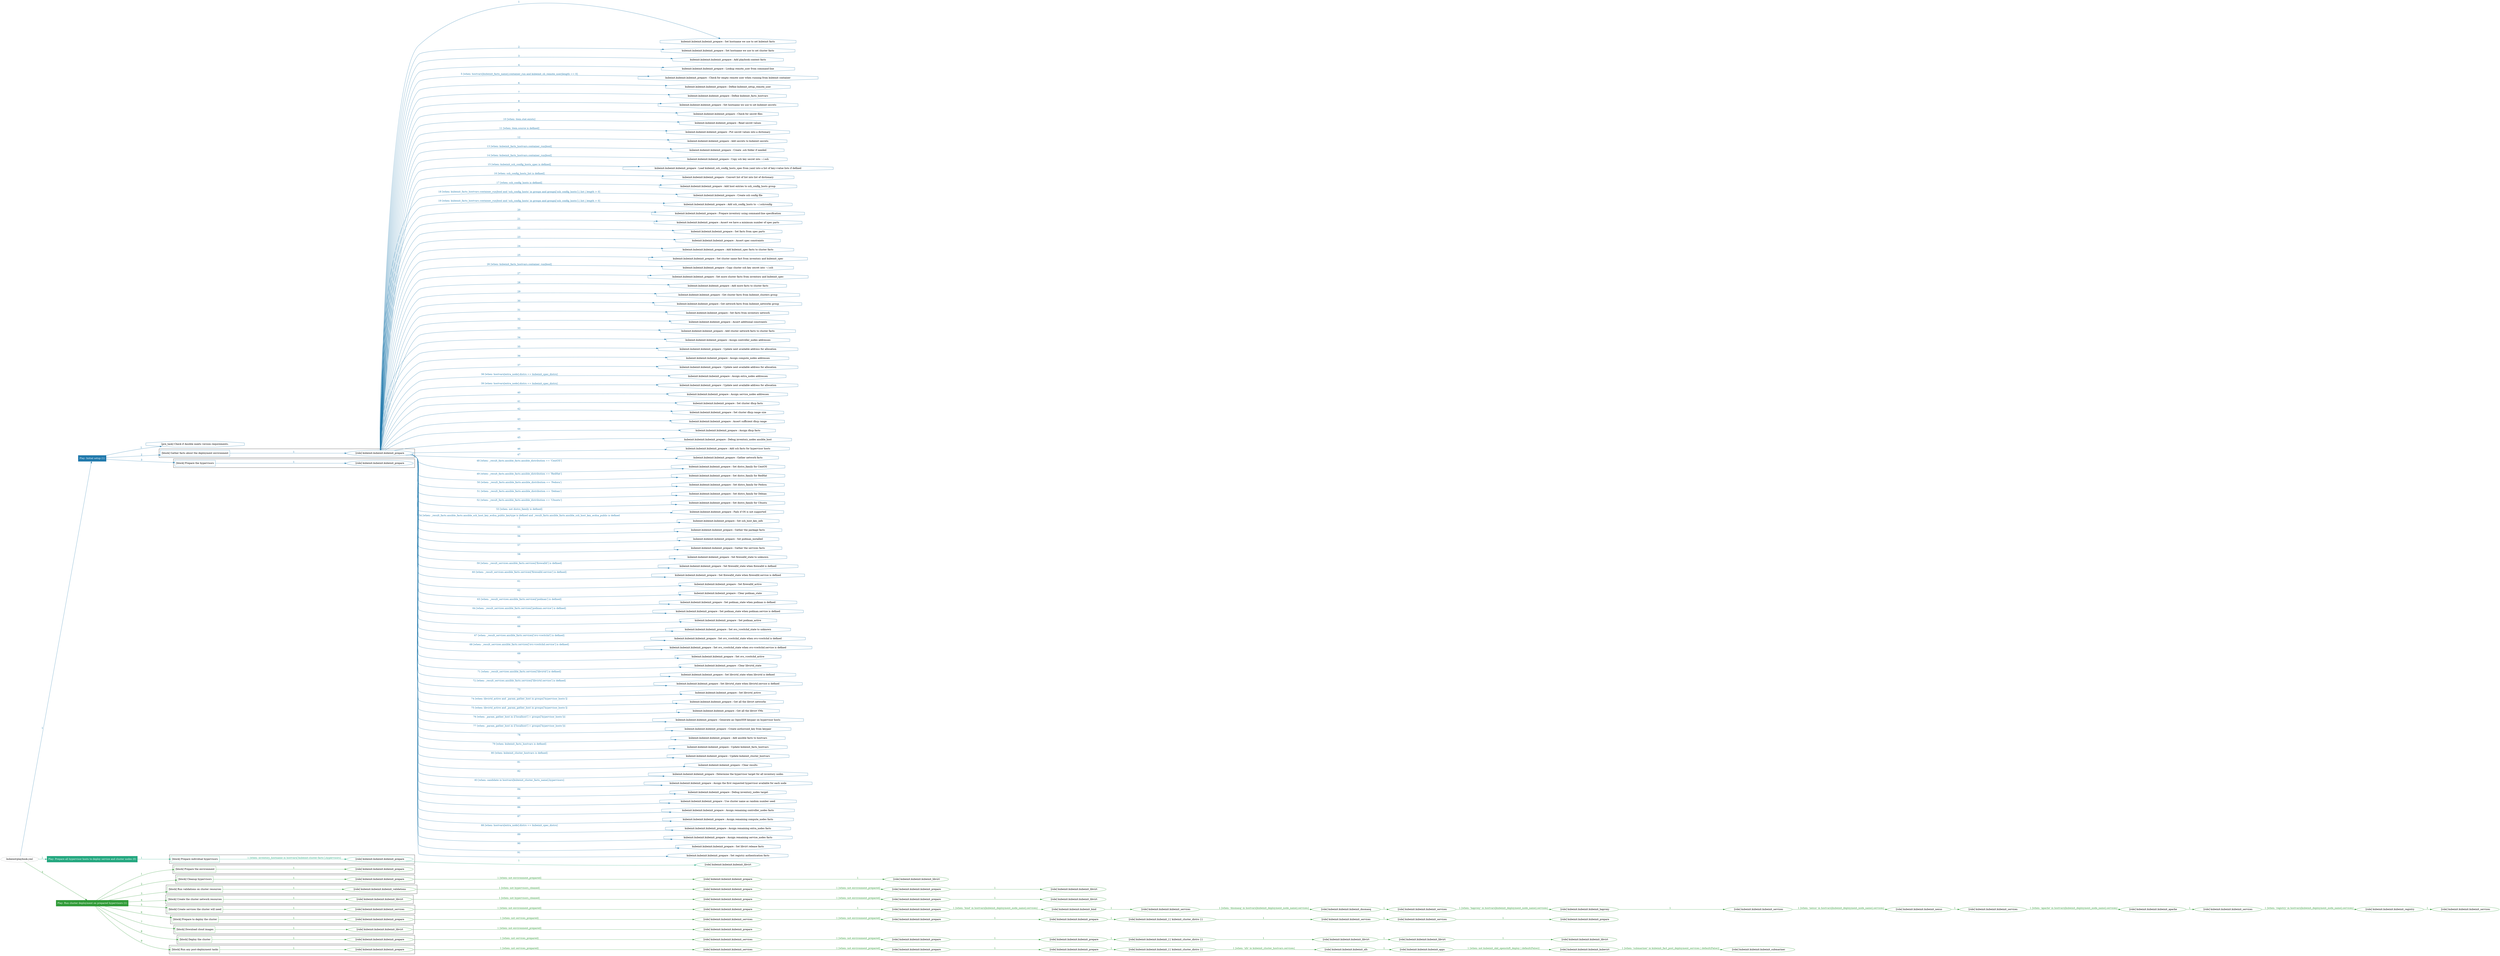digraph {
	graph [concentrate=true ordering=in rankdir=LR ratio=fill]
	edge [esep=5 sep=10]
	"kubeinit/playbook.yml" [id=root_node style=dotted]
	play_5bc9e8cc [label="Play: Initial setup (1)" color="#2079ac" fontcolor="#ffffff" id=play_5bc9e8cc shape=box style=filled tooltip=localhost]
	"kubeinit/playbook.yml" -> play_5bc9e8cc [label="1 " color="#2079ac" fontcolor="#2079ac" id=edge_083c4d56 labeltooltip="1 " tooltip="1 "]
	subgraph "kubeinit.kubeinit.kubeinit_prepare" {
		role_b80877bf [label="[role] kubeinit.kubeinit.kubeinit_prepare" color="#2079ac" id=role_b80877bf tooltip="kubeinit.kubeinit.kubeinit_prepare"]
		task_8acb5cea [label="kubeinit.kubeinit.kubeinit_prepare : Set hostname we use to set kubeinit facts" color="#2079ac" hello="kubeinit.kubeinit.kubeinit_prepare : Set hostname we use to set kubeinit facts" id=task_8acb5cea shape=octagon tooltip="kubeinit.kubeinit.kubeinit_prepare : Set hostname we use to set kubeinit facts"]
		role_b80877bf -> task_8acb5cea [label="1 " color="#2079ac" fontcolor="#2079ac" id=edge_ac723a4a labeltooltip="1 " tooltip="1 "]
		task_4499295e [label="kubeinit.kubeinit.kubeinit_prepare : Set hostname we use to set cluster facts" color="#2079ac" hello="kubeinit.kubeinit.kubeinit_prepare : Set hostname we use to set cluster facts" id=task_4499295e shape=octagon tooltip="kubeinit.kubeinit.kubeinit_prepare : Set hostname we use to set cluster facts"]
		role_b80877bf -> task_4499295e [label="2 " color="#2079ac" fontcolor="#2079ac" id=edge_d9971e5c labeltooltip="2 " tooltip="2 "]
		task_e245b0ea [label="kubeinit.kubeinit.kubeinit_prepare : Add playbook context facts" color="#2079ac" hello="kubeinit.kubeinit.kubeinit_prepare : Add playbook context facts" id=task_e245b0ea shape=octagon tooltip="kubeinit.kubeinit.kubeinit_prepare : Add playbook context facts"]
		role_b80877bf -> task_e245b0ea [label="3 " color="#2079ac" fontcolor="#2079ac" id=edge_cc63f318 labeltooltip="3 " tooltip="3 "]
		task_4f8b3b01 [label="kubeinit.kubeinit.kubeinit_prepare : Lookup remote_user from command-line" color="#2079ac" hello="kubeinit.kubeinit.kubeinit_prepare : Lookup remote_user from command-line" id=task_4f8b3b01 shape=octagon tooltip="kubeinit.kubeinit.kubeinit_prepare : Lookup remote_user from command-line"]
		role_b80877bf -> task_4f8b3b01 [label="4 " color="#2079ac" fontcolor="#2079ac" id=edge_2a491437 labeltooltip="4 " tooltip="4 "]
		task_b5c0c164 [label="kubeinit.kubeinit.kubeinit_prepare : Check for empty remote user when running from kubeinit container" color="#2079ac" hello="kubeinit.kubeinit.kubeinit_prepare : Check for empty remote user when running from kubeinit container" id=task_b5c0c164 shape=octagon tooltip="kubeinit.kubeinit.kubeinit_prepare : Check for empty remote user when running from kubeinit container"]
		role_b80877bf -> task_b5c0c164 [label="5 [when: hostvars[kubeinit_facts_name].container_run and kubeinit_cli_remote_user|length == 0]" color="#2079ac" fontcolor="#2079ac" id=edge_4d5f4e26 labeltooltip="5 [when: hostvars[kubeinit_facts_name].container_run and kubeinit_cli_remote_user|length == 0]" tooltip="5 [when: hostvars[kubeinit_facts_name].container_run and kubeinit_cli_remote_user|length == 0]"]
		task_e7e05d19 [label="kubeinit.kubeinit.kubeinit_prepare : Define kubeinit_setup_remote_user" color="#2079ac" hello="kubeinit.kubeinit.kubeinit_prepare : Define kubeinit_setup_remote_user" id=task_e7e05d19 shape=octagon tooltip="kubeinit.kubeinit.kubeinit_prepare : Define kubeinit_setup_remote_user"]
		role_b80877bf -> task_e7e05d19 [label="6 " color="#2079ac" fontcolor="#2079ac" id=edge_8b73c5e6 labeltooltip="6 " tooltip="6 "]
		task_8b2f4713 [label="kubeinit.kubeinit.kubeinit_prepare : Define kubeinit_facts_hostvars" color="#2079ac" hello="kubeinit.kubeinit.kubeinit_prepare : Define kubeinit_facts_hostvars" id=task_8b2f4713 shape=octagon tooltip="kubeinit.kubeinit.kubeinit_prepare : Define kubeinit_facts_hostvars"]
		role_b80877bf -> task_8b2f4713 [label="7 " color="#2079ac" fontcolor="#2079ac" id=edge_a8dc2bf7 labeltooltip="7 " tooltip="7 "]
		task_475b78fb [label="kubeinit.kubeinit.kubeinit_prepare : Set hostname we use to set kubeinit secrets" color="#2079ac" hello="kubeinit.kubeinit.kubeinit_prepare : Set hostname we use to set kubeinit secrets" id=task_475b78fb shape=octagon tooltip="kubeinit.kubeinit.kubeinit_prepare : Set hostname we use to set kubeinit secrets"]
		role_b80877bf -> task_475b78fb [label="8 " color="#2079ac" fontcolor="#2079ac" id=edge_7eab1128 labeltooltip="8 " tooltip="8 "]
		task_f9684baf [label="kubeinit.kubeinit.kubeinit_prepare : Check for secret files" color="#2079ac" hello="kubeinit.kubeinit.kubeinit_prepare : Check for secret files" id=task_f9684baf shape=octagon tooltip="kubeinit.kubeinit.kubeinit_prepare : Check for secret files"]
		role_b80877bf -> task_f9684baf [label="9 " color="#2079ac" fontcolor="#2079ac" id=edge_dc0491c8 labeltooltip="9 " tooltip="9 "]
		task_2550332b [label="kubeinit.kubeinit.kubeinit_prepare : Read secret values" color="#2079ac" hello="kubeinit.kubeinit.kubeinit_prepare : Read secret values" id=task_2550332b shape=octagon tooltip="kubeinit.kubeinit.kubeinit_prepare : Read secret values"]
		role_b80877bf -> task_2550332b [label="10 [when: item.stat.exists]" color="#2079ac" fontcolor="#2079ac" id=edge_2ff4ae21 labeltooltip="10 [when: item.stat.exists]" tooltip="10 [when: item.stat.exists]"]
		task_399c0af0 [label="kubeinit.kubeinit.kubeinit_prepare : Put secret values into a dictionary" color="#2079ac" hello="kubeinit.kubeinit.kubeinit_prepare : Put secret values into a dictionary" id=task_399c0af0 shape=octagon tooltip="kubeinit.kubeinit.kubeinit_prepare : Put secret values into a dictionary"]
		role_b80877bf -> task_399c0af0 [label="11 [when: item.source is defined]" color="#2079ac" fontcolor="#2079ac" id=edge_fff562a4 labeltooltip="11 [when: item.source is defined]" tooltip="11 [when: item.source is defined]"]
		task_98b7642c [label="kubeinit.kubeinit.kubeinit_prepare : Add secrets to kubeinit secrets" color="#2079ac" hello="kubeinit.kubeinit.kubeinit_prepare : Add secrets to kubeinit secrets" id=task_98b7642c shape=octagon tooltip="kubeinit.kubeinit.kubeinit_prepare : Add secrets to kubeinit secrets"]
		role_b80877bf -> task_98b7642c [label="12 " color="#2079ac" fontcolor="#2079ac" id=edge_cee8c262 labeltooltip="12 " tooltip="12 "]
		task_447e124b [label="kubeinit.kubeinit.kubeinit_prepare : Create .ssh folder if needed" color="#2079ac" hello="kubeinit.kubeinit.kubeinit_prepare : Create .ssh folder if needed" id=task_447e124b shape=octagon tooltip="kubeinit.kubeinit.kubeinit_prepare : Create .ssh folder if needed"]
		role_b80877bf -> task_447e124b [label="13 [when: kubeinit_facts_hostvars.container_run|bool]" color="#2079ac" fontcolor="#2079ac" id=edge_28756eb8 labeltooltip="13 [when: kubeinit_facts_hostvars.container_run|bool]" tooltip="13 [when: kubeinit_facts_hostvars.container_run|bool]"]
		task_18b964d8 [label="kubeinit.kubeinit.kubeinit_prepare : Copy ssh key secret into ~/.ssh" color="#2079ac" hello="kubeinit.kubeinit.kubeinit_prepare : Copy ssh key secret into ~/.ssh" id=task_18b964d8 shape=octagon tooltip="kubeinit.kubeinit.kubeinit_prepare : Copy ssh key secret into ~/.ssh"]
		role_b80877bf -> task_18b964d8 [label="14 [when: kubeinit_facts_hostvars.container_run|bool]" color="#2079ac" fontcolor="#2079ac" id=edge_34a1514a labeltooltip="14 [when: kubeinit_facts_hostvars.container_run|bool]" tooltip="14 [when: kubeinit_facts_hostvars.container_run|bool]"]
		task_03d65f3b [label="kubeinit.kubeinit.kubeinit_prepare : Load kubeinit_ssh_config_hosts_spec from yaml into a list of key=value lists if defined" color="#2079ac" hello="kubeinit.kubeinit.kubeinit_prepare : Load kubeinit_ssh_config_hosts_spec from yaml into a list of key=value lists if defined" id=task_03d65f3b shape=octagon tooltip="kubeinit.kubeinit.kubeinit_prepare : Load kubeinit_ssh_config_hosts_spec from yaml into a list of key=value lists if defined"]
		role_b80877bf -> task_03d65f3b [label="15 [when: kubeinit_ssh_config_hosts_spec is defined]" color="#2079ac" fontcolor="#2079ac" id=edge_315516bf labeltooltip="15 [when: kubeinit_ssh_config_hosts_spec is defined]" tooltip="15 [when: kubeinit_ssh_config_hosts_spec is defined]"]
		task_b688b0c7 [label="kubeinit.kubeinit.kubeinit_prepare : Convert list of list into list of dictionary" color="#2079ac" hello="kubeinit.kubeinit.kubeinit_prepare : Convert list of list into list of dictionary" id=task_b688b0c7 shape=octagon tooltip="kubeinit.kubeinit.kubeinit_prepare : Convert list of list into list of dictionary"]
		role_b80877bf -> task_b688b0c7 [label="16 [when: ssh_config_hosts_list is defined]" color="#2079ac" fontcolor="#2079ac" id=edge_d021f80b labeltooltip="16 [when: ssh_config_hosts_list is defined]" tooltip="16 [when: ssh_config_hosts_list is defined]"]
		task_5c18a8fa [label="kubeinit.kubeinit.kubeinit_prepare : Add host entries to ssh_config_hosts group" color="#2079ac" hello="kubeinit.kubeinit.kubeinit_prepare : Add host entries to ssh_config_hosts group" id=task_5c18a8fa shape=octagon tooltip="kubeinit.kubeinit.kubeinit_prepare : Add host entries to ssh_config_hosts group"]
		role_b80877bf -> task_5c18a8fa [label="17 [when: ssh_config_hosts is defined]" color="#2079ac" fontcolor="#2079ac" id=edge_47458642 labeltooltip="17 [when: ssh_config_hosts is defined]" tooltip="17 [when: ssh_config_hosts is defined]"]
		task_601cce8e [label="kubeinit.kubeinit.kubeinit_prepare : Create ssh config file" color="#2079ac" hello="kubeinit.kubeinit.kubeinit_prepare : Create ssh config file" id=task_601cce8e shape=octagon tooltip="kubeinit.kubeinit.kubeinit_prepare : Create ssh config file"]
		role_b80877bf -> task_601cce8e [label="18 [when: kubeinit_facts_hostvars.container_run|bool and 'ssh_config_hosts' in groups and groups['ssh_config_hosts'] | list | length > 0]" color="#2079ac" fontcolor="#2079ac" id=edge_2e33a94e labeltooltip="18 [when: kubeinit_facts_hostvars.container_run|bool and 'ssh_config_hosts' in groups and groups['ssh_config_hosts'] | list | length > 0]" tooltip="18 [when: kubeinit_facts_hostvars.container_run|bool and 'ssh_config_hosts' in groups and groups['ssh_config_hosts'] | list | length > 0]"]
		task_ee96ce12 [label="kubeinit.kubeinit.kubeinit_prepare : Add ssh_config_hosts to ~/.ssh/config" color="#2079ac" hello="kubeinit.kubeinit.kubeinit_prepare : Add ssh_config_hosts to ~/.ssh/config" id=task_ee96ce12 shape=octagon tooltip="kubeinit.kubeinit.kubeinit_prepare : Add ssh_config_hosts to ~/.ssh/config"]
		role_b80877bf -> task_ee96ce12 [label="19 [when: kubeinit_facts_hostvars.container_run|bool and 'ssh_config_hosts' in groups and groups['ssh_config_hosts'] | list | length > 0]" color="#2079ac" fontcolor="#2079ac" id=edge_68661aad labeltooltip="19 [when: kubeinit_facts_hostvars.container_run|bool and 'ssh_config_hosts' in groups and groups['ssh_config_hosts'] | list | length > 0]" tooltip="19 [when: kubeinit_facts_hostvars.container_run|bool and 'ssh_config_hosts' in groups and groups['ssh_config_hosts'] | list | length > 0]"]
		task_e6c22100 [label="kubeinit.kubeinit.kubeinit_prepare : Prepare inventory using command-line specification" color="#2079ac" hello="kubeinit.kubeinit.kubeinit_prepare : Prepare inventory using command-line specification" id=task_e6c22100 shape=octagon tooltip="kubeinit.kubeinit.kubeinit_prepare : Prepare inventory using command-line specification"]
		role_b80877bf -> task_e6c22100 [label="20 " color="#2079ac" fontcolor="#2079ac" id=edge_58cb15bc labeltooltip="20 " tooltip="20 "]
		task_56c304d5 [label="kubeinit.kubeinit.kubeinit_prepare : Assert we have a minimum number of spec parts" color="#2079ac" hello="kubeinit.kubeinit.kubeinit_prepare : Assert we have a minimum number of spec parts" id=task_56c304d5 shape=octagon tooltip="kubeinit.kubeinit.kubeinit_prepare : Assert we have a minimum number of spec parts"]
		role_b80877bf -> task_56c304d5 [label="21 " color="#2079ac" fontcolor="#2079ac" id=edge_e58fa088 labeltooltip="21 " tooltip="21 "]
		task_dc792723 [label="kubeinit.kubeinit.kubeinit_prepare : Set facts from spec parts" color="#2079ac" hello="kubeinit.kubeinit.kubeinit_prepare : Set facts from spec parts" id=task_dc792723 shape=octagon tooltip="kubeinit.kubeinit.kubeinit_prepare : Set facts from spec parts"]
		role_b80877bf -> task_dc792723 [label="22 " color="#2079ac" fontcolor="#2079ac" id=edge_b016863b labeltooltip="22 " tooltip="22 "]
		task_6ab41c5a [label="kubeinit.kubeinit.kubeinit_prepare : Assert spec constraints" color="#2079ac" hello="kubeinit.kubeinit.kubeinit_prepare : Assert spec constraints" id=task_6ab41c5a shape=octagon tooltip="kubeinit.kubeinit.kubeinit_prepare : Assert spec constraints"]
		role_b80877bf -> task_6ab41c5a [label="23 " color="#2079ac" fontcolor="#2079ac" id=edge_1aaa2f19 labeltooltip="23 " tooltip="23 "]
		task_2738a078 [label="kubeinit.kubeinit.kubeinit_prepare : Add kubeinit_spec facts to cluster facts" color="#2079ac" hello="kubeinit.kubeinit.kubeinit_prepare : Add kubeinit_spec facts to cluster facts" id=task_2738a078 shape=octagon tooltip="kubeinit.kubeinit.kubeinit_prepare : Add kubeinit_spec facts to cluster facts"]
		role_b80877bf -> task_2738a078 [label="24 " color="#2079ac" fontcolor="#2079ac" id=edge_df9c6426 labeltooltip="24 " tooltip="24 "]
		task_977d9484 [label="kubeinit.kubeinit.kubeinit_prepare : Set cluster name fact from inventory and kubeinit_spec" color="#2079ac" hello="kubeinit.kubeinit.kubeinit_prepare : Set cluster name fact from inventory and kubeinit_spec" id=task_977d9484 shape=octagon tooltip="kubeinit.kubeinit.kubeinit_prepare : Set cluster name fact from inventory and kubeinit_spec"]
		role_b80877bf -> task_977d9484 [label="25 " color="#2079ac" fontcolor="#2079ac" id=edge_6c111f06 labeltooltip="25 " tooltip="25 "]
		task_47d5f94b [label="kubeinit.kubeinit.kubeinit_prepare : Copy cluster ssh key secret into ~/.ssh" color="#2079ac" hello="kubeinit.kubeinit.kubeinit_prepare : Copy cluster ssh key secret into ~/.ssh" id=task_47d5f94b shape=octagon tooltip="kubeinit.kubeinit.kubeinit_prepare : Copy cluster ssh key secret into ~/.ssh"]
		role_b80877bf -> task_47d5f94b [label="26 [when: kubeinit_facts_hostvars.container_run|bool]" color="#2079ac" fontcolor="#2079ac" id=edge_052c9def labeltooltip="26 [when: kubeinit_facts_hostvars.container_run|bool]" tooltip="26 [when: kubeinit_facts_hostvars.container_run|bool]"]
		task_a9ec1884 [label="kubeinit.kubeinit.kubeinit_prepare : Set more cluster facts from inventory and kubeinit_spec" color="#2079ac" hello="kubeinit.kubeinit.kubeinit_prepare : Set more cluster facts from inventory and kubeinit_spec" id=task_a9ec1884 shape=octagon tooltip="kubeinit.kubeinit.kubeinit_prepare : Set more cluster facts from inventory and kubeinit_spec"]
		role_b80877bf -> task_a9ec1884 [label="27 " color="#2079ac" fontcolor="#2079ac" id=edge_6312971a labeltooltip="27 " tooltip="27 "]
		task_de13b903 [label="kubeinit.kubeinit.kubeinit_prepare : Add more facts to cluster facts" color="#2079ac" hello="kubeinit.kubeinit.kubeinit_prepare : Add more facts to cluster facts" id=task_de13b903 shape=octagon tooltip="kubeinit.kubeinit.kubeinit_prepare : Add more facts to cluster facts"]
		role_b80877bf -> task_de13b903 [label="28 " color="#2079ac" fontcolor="#2079ac" id=edge_d94dcf84 labeltooltip="28 " tooltip="28 "]
		task_4d3dd6de [label="kubeinit.kubeinit.kubeinit_prepare : Get cluster facts from kubeinit_clusters group" color="#2079ac" hello="kubeinit.kubeinit.kubeinit_prepare : Get cluster facts from kubeinit_clusters group" id=task_4d3dd6de shape=octagon tooltip="kubeinit.kubeinit.kubeinit_prepare : Get cluster facts from kubeinit_clusters group"]
		role_b80877bf -> task_4d3dd6de [label="29 " color="#2079ac" fontcolor="#2079ac" id=edge_f0d2bb3d labeltooltip="29 " tooltip="29 "]
		task_d0bd5653 [label="kubeinit.kubeinit.kubeinit_prepare : Get network facts from kubeinit_networks group" color="#2079ac" hello="kubeinit.kubeinit.kubeinit_prepare : Get network facts from kubeinit_networks group" id=task_d0bd5653 shape=octagon tooltip="kubeinit.kubeinit.kubeinit_prepare : Get network facts from kubeinit_networks group"]
		role_b80877bf -> task_d0bd5653 [label="30 " color="#2079ac" fontcolor="#2079ac" id=edge_433531b2 labeltooltip="30 " tooltip="30 "]
		task_db27d5c0 [label="kubeinit.kubeinit.kubeinit_prepare : Set facts from inventory network" color="#2079ac" hello="kubeinit.kubeinit.kubeinit_prepare : Set facts from inventory network" id=task_db27d5c0 shape=octagon tooltip="kubeinit.kubeinit.kubeinit_prepare : Set facts from inventory network"]
		role_b80877bf -> task_db27d5c0 [label="31 " color="#2079ac" fontcolor="#2079ac" id=edge_ab516e2f labeltooltip="31 " tooltip="31 "]
		task_25f1d442 [label="kubeinit.kubeinit.kubeinit_prepare : Assert additional constraints" color="#2079ac" hello="kubeinit.kubeinit.kubeinit_prepare : Assert additional constraints" id=task_25f1d442 shape=octagon tooltip="kubeinit.kubeinit.kubeinit_prepare : Assert additional constraints"]
		role_b80877bf -> task_25f1d442 [label="32 " color="#2079ac" fontcolor="#2079ac" id=edge_d5d9bf72 labeltooltip="32 " tooltip="32 "]
		task_4a74b6ee [label="kubeinit.kubeinit.kubeinit_prepare : Add cluster network facts to cluster facts" color="#2079ac" hello="kubeinit.kubeinit.kubeinit_prepare : Add cluster network facts to cluster facts" id=task_4a74b6ee shape=octagon tooltip="kubeinit.kubeinit.kubeinit_prepare : Add cluster network facts to cluster facts"]
		role_b80877bf -> task_4a74b6ee [label="33 " color="#2079ac" fontcolor="#2079ac" id=edge_ba4ac4ef labeltooltip="33 " tooltip="33 "]
		task_89510cc0 [label="kubeinit.kubeinit.kubeinit_prepare : Assign controller_nodes addresses" color="#2079ac" hello="kubeinit.kubeinit.kubeinit_prepare : Assign controller_nodes addresses" id=task_89510cc0 shape=octagon tooltip="kubeinit.kubeinit.kubeinit_prepare : Assign controller_nodes addresses"]
		role_b80877bf -> task_89510cc0 [label="34 " color="#2079ac" fontcolor="#2079ac" id=edge_2bfc1251 labeltooltip="34 " tooltip="34 "]
		task_910b112b [label="kubeinit.kubeinit.kubeinit_prepare : Update next available address for allocation" color="#2079ac" hello="kubeinit.kubeinit.kubeinit_prepare : Update next available address for allocation" id=task_910b112b shape=octagon tooltip="kubeinit.kubeinit.kubeinit_prepare : Update next available address for allocation"]
		role_b80877bf -> task_910b112b [label="35 " color="#2079ac" fontcolor="#2079ac" id=edge_7b77ec22 labeltooltip="35 " tooltip="35 "]
		task_45e8ab57 [label="kubeinit.kubeinit.kubeinit_prepare : Assign compute_nodes addresses" color="#2079ac" hello="kubeinit.kubeinit.kubeinit_prepare : Assign compute_nodes addresses" id=task_45e8ab57 shape=octagon tooltip="kubeinit.kubeinit.kubeinit_prepare : Assign compute_nodes addresses"]
		role_b80877bf -> task_45e8ab57 [label="36 " color="#2079ac" fontcolor="#2079ac" id=edge_cab7314a labeltooltip="36 " tooltip="36 "]
		task_eeac0fa8 [label="kubeinit.kubeinit.kubeinit_prepare : Update next available address for allocation" color="#2079ac" hello="kubeinit.kubeinit.kubeinit_prepare : Update next available address for allocation" id=task_eeac0fa8 shape=octagon tooltip="kubeinit.kubeinit.kubeinit_prepare : Update next available address for allocation"]
		role_b80877bf -> task_eeac0fa8 [label="37 " color="#2079ac" fontcolor="#2079ac" id=edge_8eedf1ca labeltooltip="37 " tooltip="37 "]
		task_0684ff25 [label="kubeinit.kubeinit.kubeinit_prepare : Assign extra_nodes addresses" color="#2079ac" hello="kubeinit.kubeinit.kubeinit_prepare : Assign extra_nodes addresses" id=task_0684ff25 shape=octagon tooltip="kubeinit.kubeinit.kubeinit_prepare : Assign extra_nodes addresses"]
		role_b80877bf -> task_0684ff25 [label="38 [when: hostvars[extra_node].distro == kubeinit_spec_distro]" color="#2079ac" fontcolor="#2079ac" id=edge_bcd662e7 labeltooltip="38 [when: hostvars[extra_node].distro == kubeinit_spec_distro]" tooltip="38 [when: hostvars[extra_node].distro == kubeinit_spec_distro]"]
		task_acf523f9 [label="kubeinit.kubeinit.kubeinit_prepare : Update next available address for allocation" color="#2079ac" hello="kubeinit.kubeinit.kubeinit_prepare : Update next available address for allocation" id=task_acf523f9 shape=octagon tooltip="kubeinit.kubeinit.kubeinit_prepare : Update next available address for allocation"]
		role_b80877bf -> task_acf523f9 [label="39 [when: hostvars[extra_node].distro == kubeinit_spec_distro]" color="#2079ac" fontcolor="#2079ac" id=edge_b35824d4 labeltooltip="39 [when: hostvars[extra_node].distro == kubeinit_spec_distro]" tooltip="39 [when: hostvars[extra_node].distro == kubeinit_spec_distro]"]
		task_96a0ceb7 [label="kubeinit.kubeinit.kubeinit_prepare : Assign service_nodes addresses" color="#2079ac" hello="kubeinit.kubeinit.kubeinit_prepare : Assign service_nodes addresses" id=task_96a0ceb7 shape=octagon tooltip="kubeinit.kubeinit.kubeinit_prepare : Assign service_nodes addresses"]
		role_b80877bf -> task_96a0ceb7 [label="40 " color="#2079ac" fontcolor="#2079ac" id=edge_e0bad4b1 labeltooltip="40 " tooltip="40 "]
		task_757fa1cb [label="kubeinit.kubeinit.kubeinit_prepare : Set cluster dhcp facts" color="#2079ac" hello="kubeinit.kubeinit.kubeinit_prepare : Set cluster dhcp facts" id=task_757fa1cb shape=octagon tooltip="kubeinit.kubeinit.kubeinit_prepare : Set cluster dhcp facts"]
		role_b80877bf -> task_757fa1cb [label="41 " color="#2079ac" fontcolor="#2079ac" id=edge_60d21f5e labeltooltip="41 " tooltip="41 "]
		task_0fb7c418 [label="kubeinit.kubeinit.kubeinit_prepare : Set cluster dhcp range size" color="#2079ac" hello="kubeinit.kubeinit.kubeinit_prepare : Set cluster dhcp range size" id=task_0fb7c418 shape=octagon tooltip="kubeinit.kubeinit.kubeinit_prepare : Set cluster dhcp range size"]
		role_b80877bf -> task_0fb7c418 [label="42 " color="#2079ac" fontcolor="#2079ac" id=edge_621c6727 labeltooltip="42 " tooltip="42 "]
		task_fac78da7 [label="kubeinit.kubeinit.kubeinit_prepare : Assert sufficient dhcp range" color="#2079ac" hello="kubeinit.kubeinit.kubeinit_prepare : Assert sufficient dhcp range" id=task_fac78da7 shape=octagon tooltip="kubeinit.kubeinit.kubeinit_prepare : Assert sufficient dhcp range"]
		role_b80877bf -> task_fac78da7 [label="43 " color="#2079ac" fontcolor="#2079ac" id=edge_3ccebe78 labeltooltip="43 " tooltip="43 "]
		task_ff2597e0 [label="kubeinit.kubeinit.kubeinit_prepare : Assign dhcp facts" color="#2079ac" hello="kubeinit.kubeinit.kubeinit_prepare : Assign dhcp facts" id=task_ff2597e0 shape=octagon tooltip="kubeinit.kubeinit.kubeinit_prepare : Assign dhcp facts"]
		role_b80877bf -> task_ff2597e0 [label="44 " color="#2079ac" fontcolor="#2079ac" id=edge_6ffc6ff4 labeltooltip="44 " tooltip="44 "]
		task_d6b98559 [label="kubeinit.kubeinit.kubeinit_prepare : Debug inventory_nodes ansible_host" color="#2079ac" hello="kubeinit.kubeinit.kubeinit_prepare : Debug inventory_nodes ansible_host" id=task_d6b98559 shape=octagon tooltip="kubeinit.kubeinit.kubeinit_prepare : Debug inventory_nodes ansible_host"]
		role_b80877bf -> task_d6b98559 [label="45 " color="#2079ac" fontcolor="#2079ac" id=edge_60bab3a1 labeltooltip="45 " tooltip="45 "]
		task_e631322d [label="kubeinit.kubeinit.kubeinit_prepare : Add ssh facts for hypervisor hosts" color="#2079ac" hello="kubeinit.kubeinit.kubeinit_prepare : Add ssh facts for hypervisor hosts" id=task_e631322d shape=octagon tooltip="kubeinit.kubeinit.kubeinit_prepare : Add ssh facts for hypervisor hosts"]
		role_b80877bf -> task_e631322d [label="46 " color="#2079ac" fontcolor="#2079ac" id=edge_4ce80598 labeltooltip="46 " tooltip="46 "]
		task_6abaceb1 [label="kubeinit.kubeinit.kubeinit_prepare : Gather network facts" color="#2079ac" hello="kubeinit.kubeinit.kubeinit_prepare : Gather network facts" id=task_6abaceb1 shape=octagon tooltip="kubeinit.kubeinit.kubeinit_prepare : Gather network facts"]
		role_b80877bf -> task_6abaceb1 [label="47 " color="#2079ac" fontcolor="#2079ac" id=edge_ea9c79d6 labeltooltip="47 " tooltip="47 "]
		task_a0e23c67 [label="kubeinit.kubeinit.kubeinit_prepare : Set distro_family for CentOS" color="#2079ac" hello="kubeinit.kubeinit.kubeinit_prepare : Set distro_family for CentOS" id=task_a0e23c67 shape=octagon tooltip="kubeinit.kubeinit.kubeinit_prepare : Set distro_family for CentOS"]
		role_b80877bf -> task_a0e23c67 [label="48 [when: _result_facts.ansible_facts.ansible_distribution == 'CentOS']" color="#2079ac" fontcolor="#2079ac" id=edge_f6973ef1 labeltooltip="48 [when: _result_facts.ansible_facts.ansible_distribution == 'CentOS']" tooltip="48 [when: _result_facts.ansible_facts.ansible_distribution == 'CentOS']"]
		task_c772915f [label="kubeinit.kubeinit.kubeinit_prepare : Set distro_family for RedHat" color="#2079ac" hello="kubeinit.kubeinit.kubeinit_prepare : Set distro_family for RedHat" id=task_c772915f shape=octagon tooltip="kubeinit.kubeinit.kubeinit_prepare : Set distro_family for RedHat"]
		role_b80877bf -> task_c772915f [label="49 [when: _result_facts.ansible_facts.ansible_distribution == 'RedHat']" color="#2079ac" fontcolor="#2079ac" id=edge_fcc44e88 labeltooltip="49 [when: _result_facts.ansible_facts.ansible_distribution == 'RedHat']" tooltip="49 [when: _result_facts.ansible_facts.ansible_distribution == 'RedHat']"]
		task_a17ade6a [label="kubeinit.kubeinit.kubeinit_prepare : Set distro_family for Fedora" color="#2079ac" hello="kubeinit.kubeinit.kubeinit_prepare : Set distro_family for Fedora" id=task_a17ade6a shape=octagon tooltip="kubeinit.kubeinit.kubeinit_prepare : Set distro_family for Fedora"]
		role_b80877bf -> task_a17ade6a [label="50 [when: _result_facts.ansible_facts.ansible_distribution == 'Fedora']" color="#2079ac" fontcolor="#2079ac" id=edge_e1aa1090 labeltooltip="50 [when: _result_facts.ansible_facts.ansible_distribution == 'Fedora']" tooltip="50 [when: _result_facts.ansible_facts.ansible_distribution == 'Fedora']"]
		task_6095269e [label="kubeinit.kubeinit.kubeinit_prepare : Set distro_family for Debian" color="#2079ac" hello="kubeinit.kubeinit.kubeinit_prepare : Set distro_family for Debian" id=task_6095269e shape=octagon tooltip="kubeinit.kubeinit.kubeinit_prepare : Set distro_family for Debian"]
		role_b80877bf -> task_6095269e [label="51 [when: _result_facts.ansible_facts.ansible_distribution == 'Debian']" color="#2079ac" fontcolor="#2079ac" id=edge_2694f9b3 labeltooltip="51 [when: _result_facts.ansible_facts.ansible_distribution == 'Debian']" tooltip="51 [when: _result_facts.ansible_facts.ansible_distribution == 'Debian']"]
		task_d0f3e58c [label="kubeinit.kubeinit.kubeinit_prepare : Set distro_family for Ubuntu" color="#2079ac" hello="kubeinit.kubeinit.kubeinit_prepare : Set distro_family for Ubuntu" id=task_d0f3e58c shape=octagon tooltip="kubeinit.kubeinit.kubeinit_prepare : Set distro_family for Ubuntu"]
		role_b80877bf -> task_d0f3e58c [label="52 [when: _result_facts.ansible_facts.ansible_distribution == 'Ubuntu']" color="#2079ac" fontcolor="#2079ac" id=edge_260afce0 labeltooltip="52 [when: _result_facts.ansible_facts.ansible_distribution == 'Ubuntu']" tooltip="52 [when: _result_facts.ansible_facts.ansible_distribution == 'Ubuntu']"]
		task_50eb8e0c [label="kubeinit.kubeinit.kubeinit_prepare : Fails if OS is not supported" color="#2079ac" hello="kubeinit.kubeinit.kubeinit_prepare : Fails if OS is not supported" id=task_50eb8e0c shape=octagon tooltip="kubeinit.kubeinit.kubeinit_prepare : Fails if OS is not supported"]
		role_b80877bf -> task_50eb8e0c [label="53 [when: not distro_family is defined]" color="#2079ac" fontcolor="#2079ac" id=edge_7ee9eb3f labeltooltip="53 [when: not distro_family is defined]" tooltip="53 [when: not distro_family is defined]"]
		task_a623e22c [label="kubeinit.kubeinit.kubeinit_prepare : Set ssh_host_key_info" color="#2079ac" hello="kubeinit.kubeinit.kubeinit_prepare : Set ssh_host_key_info" id=task_a623e22c shape=octagon tooltip="kubeinit.kubeinit.kubeinit_prepare : Set ssh_host_key_info"]
		role_b80877bf -> task_a623e22c [label="54 [when: _result_facts.ansible_facts.ansible_ssh_host_key_ecdsa_public_keytype is defined and _result_facts.ansible_facts.ansible_ssh_host_key_ecdsa_public is defined
]" color="#2079ac" fontcolor="#2079ac" id=edge_6c86a56d labeltooltip="54 [when: _result_facts.ansible_facts.ansible_ssh_host_key_ecdsa_public_keytype is defined and _result_facts.ansible_facts.ansible_ssh_host_key_ecdsa_public is defined
]" tooltip="54 [when: _result_facts.ansible_facts.ansible_ssh_host_key_ecdsa_public_keytype is defined and _result_facts.ansible_facts.ansible_ssh_host_key_ecdsa_public is defined
]"]
		task_a6edfdba [label="kubeinit.kubeinit.kubeinit_prepare : Gather the package facts" color="#2079ac" hello="kubeinit.kubeinit.kubeinit_prepare : Gather the package facts" id=task_a6edfdba shape=octagon tooltip="kubeinit.kubeinit.kubeinit_prepare : Gather the package facts"]
		role_b80877bf -> task_a6edfdba [label="55 " color="#2079ac" fontcolor="#2079ac" id=edge_107b2087 labeltooltip="55 " tooltip="55 "]
		task_67e43c9c [label="kubeinit.kubeinit.kubeinit_prepare : Set podman_installed" color="#2079ac" hello="kubeinit.kubeinit.kubeinit_prepare : Set podman_installed" id=task_67e43c9c shape=octagon tooltip="kubeinit.kubeinit.kubeinit_prepare : Set podman_installed"]
		role_b80877bf -> task_67e43c9c [label="56 " color="#2079ac" fontcolor="#2079ac" id=edge_dab1f776 labeltooltip="56 " tooltip="56 "]
		task_cba2a854 [label="kubeinit.kubeinit.kubeinit_prepare : Gather the services facts" color="#2079ac" hello="kubeinit.kubeinit.kubeinit_prepare : Gather the services facts" id=task_cba2a854 shape=octagon tooltip="kubeinit.kubeinit.kubeinit_prepare : Gather the services facts"]
		role_b80877bf -> task_cba2a854 [label="57 " color="#2079ac" fontcolor="#2079ac" id=edge_981c9b58 labeltooltip="57 " tooltip="57 "]
		task_533b7bcf [label="kubeinit.kubeinit.kubeinit_prepare : Set firewalld_state to unknown" color="#2079ac" hello="kubeinit.kubeinit.kubeinit_prepare : Set firewalld_state to unknown" id=task_533b7bcf shape=octagon tooltip="kubeinit.kubeinit.kubeinit_prepare : Set firewalld_state to unknown"]
		role_b80877bf -> task_533b7bcf [label="58 " color="#2079ac" fontcolor="#2079ac" id=edge_8a1dc15f labeltooltip="58 " tooltip="58 "]
		task_f2d2d708 [label="kubeinit.kubeinit.kubeinit_prepare : Set firewalld_state when firewalld is defined" color="#2079ac" hello="kubeinit.kubeinit.kubeinit_prepare : Set firewalld_state when firewalld is defined" id=task_f2d2d708 shape=octagon tooltip="kubeinit.kubeinit.kubeinit_prepare : Set firewalld_state when firewalld is defined"]
		role_b80877bf -> task_f2d2d708 [label="59 [when: _result_services.ansible_facts.services['firewalld'] is defined]" color="#2079ac" fontcolor="#2079ac" id=edge_2298a1d5 labeltooltip="59 [when: _result_services.ansible_facts.services['firewalld'] is defined]" tooltip="59 [when: _result_services.ansible_facts.services['firewalld'] is defined]"]
		task_d5904b47 [label="kubeinit.kubeinit.kubeinit_prepare : Set firewalld_state when firewalld.service is defined" color="#2079ac" hello="kubeinit.kubeinit.kubeinit_prepare : Set firewalld_state when firewalld.service is defined" id=task_d5904b47 shape=octagon tooltip="kubeinit.kubeinit.kubeinit_prepare : Set firewalld_state when firewalld.service is defined"]
		role_b80877bf -> task_d5904b47 [label="60 [when: _result_services.ansible_facts.services['firewalld.service'] is defined]" color="#2079ac" fontcolor="#2079ac" id=edge_4f2e89d3 labeltooltip="60 [when: _result_services.ansible_facts.services['firewalld.service'] is defined]" tooltip="60 [when: _result_services.ansible_facts.services['firewalld.service'] is defined]"]
		task_cab7df14 [label="kubeinit.kubeinit.kubeinit_prepare : Set firewalld_active" color="#2079ac" hello="kubeinit.kubeinit.kubeinit_prepare : Set firewalld_active" id=task_cab7df14 shape=octagon tooltip="kubeinit.kubeinit.kubeinit_prepare : Set firewalld_active"]
		role_b80877bf -> task_cab7df14 [label="61 " color="#2079ac" fontcolor="#2079ac" id=edge_758c093c labeltooltip="61 " tooltip="61 "]
		task_13776ab5 [label="kubeinit.kubeinit.kubeinit_prepare : Clear podman_state" color="#2079ac" hello="kubeinit.kubeinit.kubeinit_prepare : Clear podman_state" id=task_13776ab5 shape=octagon tooltip="kubeinit.kubeinit.kubeinit_prepare : Clear podman_state"]
		role_b80877bf -> task_13776ab5 [label="62 " color="#2079ac" fontcolor="#2079ac" id=edge_1762923f labeltooltip="62 " tooltip="62 "]
		task_e9397048 [label="kubeinit.kubeinit.kubeinit_prepare : Set podman_state when podman is defined" color="#2079ac" hello="kubeinit.kubeinit.kubeinit_prepare : Set podman_state when podman is defined" id=task_e9397048 shape=octagon tooltip="kubeinit.kubeinit.kubeinit_prepare : Set podman_state when podman is defined"]
		role_b80877bf -> task_e9397048 [label="63 [when: _result_services.ansible_facts.services['podman'] is defined]" color="#2079ac" fontcolor="#2079ac" id=edge_3549e55b labeltooltip="63 [when: _result_services.ansible_facts.services['podman'] is defined]" tooltip="63 [when: _result_services.ansible_facts.services['podman'] is defined]"]
		task_071bf4cc [label="kubeinit.kubeinit.kubeinit_prepare : Set podman_state when podman.service is defined" color="#2079ac" hello="kubeinit.kubeinit.kubeinit_prepare : Set podman_state when podman.service is defined" id=task_071bf4cc shape=octagon tooltip="kubeinit.kubeinit.kubeinit_prepare : Set podman_state when podman.service is defined"]
		role_b80877bf -> task_071bf4cc [label="64 [when: _result_services.ansible_facts.services['podman.service'] is defined]" color="#2079ac" fontcolor="#2079ac" id=edge_47303c73 labeltooltip="64 [when: _result_services.ansible_facts.services['podman.service'] is defined]" tooltip="64 [when: _result_services.ansible_facts.services['podman.service'] is defined]"]
		task_d95aca0d [label="kubeinit.kubeinit.kubeinit_prepare : Set podman_active" color="#2079ac" hello="kubeinit.kubeinit.kubeinit_prepare : Set podman_active" id=task_d95aca0d shape=octagon tooltip="kubeinit.kubeinit.kubeinit_prepare : Set podman_active"]
		role_b80877bf -> task_d95aca0d [label="65 " color="#2079ac" fontcolor="#2079ac" id=edge_bce66e54 labeltooltip="65 " tooltip="65 "]
		task_e8421259 [label="kubeinit.kubeinit.kubeinit_prepare : Set ovs_vswitchd_state to unknown" color="#2079ac" hello="kubeinit.kubeinit.kubeinit_prepare : Set ovs_vswitchd_state to unknown" id=task_e8421259 shape=octagon tooltip="kubeinit.kubeinit.kubeinit_prepare : Set ovs_vswitchd_state to unknown"]
		role_b80877bf -> task_e8421259 [label="66 " color="#2079ac" fontcolor="#2079ac" id=edge_6ff91515 labeltooltip="66 " tooltip="66 "]
		task_9cbb70d6 [label="kubeinit.kubeinit.kubeinit_prepare : Set ovs_vswitchd_state when ovs-vswitchd is defined" color="#2079ac" hello="kubeinit.kubeinit.kubeinit_prepare : Set ovs_vswitchd_state when ovs-vswitchd is defined" id=task_9cbb70d6 shape=octagon tooltip="kubeinit.kubeinit.kubeinit_prepare : Set ovs_vswitchd_state when ovs-vswitchd is defined"]
		role_b80877bf -> task_9cbb70d6 [label="67 [when: _result_services.ansible_facts.services['ovs-vswitchd'] is defined]" color="#2079ac" fontcolor="#2079ac" id=edge_c5de9ed9 labeltooltip="67 [when: _result_services.ansible_facts.services['ovs-vswitchd'] is defined]" tooltip="67 [when: _result_services.ansible_facts.services['ovs-vswitchd'] is defined]"]
		task_e484dff5 [label="kubeinit.kubeinit.kubeinit_prepare : Set ovs_vswitchd_state when ovs-vswitchd.service is defined" color="#2079ac" hello="kubeinit.kubeinit.kubeinit_prepare : Set ovs_vswitchd_state when ovs-vswitchd.service is defined" id=task_e484dff5 shape=octagon tooltip="kubeinit.kubeinit.kubeinit_prepare : Set ovs_vswitchd_state when ovs-vswitchd.service is defined"]
		role_b80877bf -> task_e484dff5 [label="68 [when: _result_services.ansible_facts.services['ovs-vswitchd.service'] is defined]" color="#2079ac" fontcolor="#2079ac" id=edge_88dbc7f0 labeltooltip="68 [when: _result_services.ansible_facts.services['ovs-vswitchd.service'] is defined]" tooltip="68 [when: _result_services.ansible_facts.services['ovs-vswitchd.service'] is defined]"]
		task_d294564c [label="kubeinit.kubeinit.kubeinit_prepare : Set ovs_vswitchd_active" color="#2079ac" hello="kubeinit.kubeinit.kubeinit_prepare : Set ovs_vswitchd_active" id=task_d294564c shape=octagon tooltip="kubeinit.kubeinit.kubeinit_prepare : Set ovs_vswitchd_active"]
		role_b80877bf -> task_d294564c [label="69 " color="#2079ac" fontcolor="#2079ac" id=edge_d7657411 labeltooltip="69 " tooltip="69 "]
		task_d9e327fb [label="kubeinit.kubeinit.kubeinit_prepare : Clear libvirtd_state" color="#2079ac" hello="kubeinit.kubeinit.kubeinit_prepare : Clear libvirtd_state" id=task_d9e327fb shape=octagon tooltip="kubeinit.kubeinit.kubeinit_prepare : Clear libvirtd_state"]
		role_b80877bf -> task_d9e327fb [label="70 " color="#2079ac" fontcolor="#2079ac" id=edge_eb226cd7 labeltooltip="70 " tooltip="70 "]
		task_f96dc913 [label="kubeinit.kubeinit.kubeinit_prepare : Set libvirtd_state when libvirtd is defined" color="#2079ac" hello="kubeinit.kubeinit.kubeinit_prepare : Set libvirtd_state when libvirtd is defined" id=task_f96dc913 shape=octagon tooltip="kubeinit.kubeinit.kubeinit_prepare : Set libvirtd_state when libvirtd is defined"]
		role_b80877bf -> task_f96dc913 [label="71 [when: _result_services.ansible_facts.services['libvirtd'] is defined]" color="#2079ac" fontcolor="#2079ac" id=edge_9e7f798f labeltooltip="71 [when: _result_services.ansible_facts.services['libvirtd'] is defined]" tooltip="71 [when: _result_services.ansible_facts.services['libvirtd'] is defined]"]
		task_8552bf21 [label="kubeinit.kubeinit.kubeinit_prepare : Set libvirtd_state when libvirtd.service is defined" color="#2079ac" hello="kubeinit.kubeinit.kubeinit_prepare : Set libvirtd_state when libvirtd.service is defined" id=task_8552bf21 shape=octagon tooltip="kubeinit.kubeinit.kubeinit_prepare : Set libvirtd_state when libvirtd.service is defined"]
		role_b80877bf -> task_8552bf21 [label="72 [when: _result_services.ansible_facts.services['libvirtd.service'] is defined]" color="#2079ac" fontcolor="#2079ac" id=edge_aa5004cb labeltooltip="72 [when: _result_services.ansible_facts.services['libvirtd.service'] is defined]" tooltip="72 [when: _result_services.ansible_facts.services['libvirtd.service'] is defined]"]
		task_6ea391d8 [label="kubeinit.kubeinit.kubeinit_prepare : Set libvirtd_active" color="#2079ac" hello="kubeinit.kubeinit.kubeinit_prepare : Set libvirtd_active" id=task_6ea391d8 shape=octagon tooltip="kubeinit.kubeinit.kubeinit_prepare : Set libvirtd_active"]
		role_b80877bf -> task_6ea391d8 [label="73 " color="#2079ac" fontcolor="#2079ac" id=edge_fc612c2b labeltooltip="73 " tooltip="73 "]
		task_4e63b9df [label="kubeinit.kubeinit.kubeinit_prepare : Get all the libvirt networks" color="#2079ac" hello="kubeinit.kubeinit.kubeinit_prepare : Get all the libvirt networks" id=task_4e63b9df shape=octagon tooltip="kubeinit.kubeinit.kubeinit_prepare : Get all the libvirt networks"]
		role_b80877bf -> task_4e63b9df [label="74 [when: libvirtd_active and _param_gather_host in groups['hypervisor_hosts']]" color="#2079ac" fontcolor="#2079ac" id=edge_24c23951 labeltooltip="74 [when: libvirtd_active and _param_gather_host in groups['hypervisor_hosts']]" tooltip="74 [when: libvirtd_active and _param_gather_host in groups['hypervisor_hosts']]"]
		task_d3ce19a4 [label="kubeinit.kubeinit.kubeinit_prepare : Get all the libvirt VMs" color="#2079ac" hello="kubeinit.kubeinit.kubeinit_prepare : Get all the libvirt VMs" id=task_d3ce19a4 shape=octagon tooltip="kubeinit.kubeinit.kubeinit_prepare : Get all the libvirt VMs"]
		role_b80877bf -> task_d3ce19a4 [label="75 [when: libvirtd_active and _param_gather_host in groups['hypervisor_hosts']]" color="#2079ac" fontcolor="#2079ac" id=edge_85f4c8eb labeltooltip="75 [when: libvirtd_active and _param_gather_host in groups['hypervisor_hosts']]" tooltip="75 [when: libvirtd_active and _param_gather_host in groups['hypervisor_hosts']]"]
		task_ea490ba7 [label="kubeinit.kubeinit.kubeinit_prepare : Generate an OpenSSH keypair on hypervisor hosts" color="#2079ac" hello="kubeinit.kubeinit.kubeinit_prepare : Generate an OpenSSH keypair on hypervisor hosts" id=task_ea490ba7 shape=octagon tooltip="kubeinit.kubeinit.kubeinit_prepare : Generate an OpenSSH keypair on hypervisor hosts"]
		role_b80877bf -> task_ea490ba7 [label="76 [when: _param_gather_host in (['localhost'] + groups['hypervisor_hosts'])]" color="#2079ac" fontcolor="#2079ac" id=edge_73218ccf labeltooltip="76 [when: _param_gather_host in (['localhost'] + groups['hypervisor_hosts'])]" tooltip="76 [when: _param_gather_host in (['localhost'] + groups['hypervisor_hosts'])]"]
		task_2ed78f02 [label="kubeinit.kubeinit.kubeinit_prepare : Create authorized_key from keypair" color="#2079ac" hello="kubeinit.kubeinit.kubeinit_prepare : Create authorized_key from keypair" id=task_2ed78f02 shape=octagon tooltip="kubeinit.kubeinit.kubeinit_prepare : Create authorized_key from keypair"]
		role_b80877bf -> task_2ed78f02 [label="77 [when: _param_gather_host in (['localhost'] + groups['hypervisor_hosts'])]" color="#2079ac" fontcolor="#2079ac" id=edge_e3868f92 labeltooltip="77 [when: _param_gather_host in (['localhost'] + groups['hypervisor_hosts'])]" tooltip="77 [when: _param_gather_host in (['localhost'] + groups['hypervisor_hosts'])]"]
		task_3646a64b [label="kubeinit.kubeinit.kubeinit_prepare : Add ansible facts to hostvars" color="#2079ac" hello="kubeinit.kubeinit.kubeinit_prepare : Add ansible facts to hostvars" id=task_3646a64b shape=octagon tooltip="kubeinit.kubeinit.kubeinit_prepare : Add ansible facts to hostvars"]
		role_b80877bf -> task_3646a64b [label="78 " color="#2079ac" fontcolor="#2079ac" id=edge_634bbda7 labeltooltip="78 " tooltip="78 "]
		task_d53c78f5 [label="kubeinit.kubeinit.kubeinit_prepare : Update kubeinit_facts_hostvars" color="#2079ac" hello="kubeinit.kubeinit.kubeinit_prepare : Update kubeinit_facts_hostvars" id=task_d53c78f5 shape=octagon tooltip="kubeinit.kubeinit.kubeinit_prepare : Update kubeinit_facts_hostvars"]
		role_b80877bf -> task_d53c78f5 [label="79 [when: kubeinit_facts_hostvars is defined]" color="#2079ac" fontcolor="#2079ac" id=edge_030b5f2e labeltooltip="79 [when: kubeinit_facts_hostvars is defined]" tooltip="79 [when: kubeinit_facts_hostvars is defined]"]
		task_9d66be56 [label="kubeinit.kubeinit.kubeinit_prepare : Update kubeinit_cluster_hostvars" color="#2079ac" hello="kubeinit.kubeinit.kubeinit_prepare : Update kubeinit_cluster_hostvars" id=task_9d66be56 shape=octagon tooltip="kubeinit.kubeinit.kubeinit_prepare : Update kubeinit_cluster_hostvars"]
		role_b80877bf -> task_9d66be56 [label="80 [when: kubeinit_cluster_hostvars is defined]" color="#2079ac" fontcolor="#2079ac" id=edge_c7b8fc58 labeltooltip="80 [when: kubeinit_cluster_hostvars is defined]" tooltip="80 [when: kubeinit_cluster_hostvars is defined]"]
		task_86ea08e1 [label="kubeinit.kubeinit.kubeinit_prepare : Clear results" color="#2079ac" hello="kubeinit.kubeinit.kubeinit_prepare : Clear results" id=task_86ea08e1 shape=octagon tooltip="kubeinit.kubeinit.kubeinit_prepare : Clear results"]
		role_b80877bf -> task_86ea08e1 [label="81 " color="#2079ac" fontcolor="#2079ac" id=edge_92707129 labeltooltip="81 " tooltip="81 "]
		task_a37f232b [label="kubeinit.kubeinit.kubeinit_prepare : Determine the hypervisor target for all inventory nodes" color="#2079ac" hello="kubeinit.kubeinit.kubeinit_prepare : Determine the hypervisor target for all inventory nodes" id=task_a37f232b shape=octagon tooltip="kubeinit.kubeinit.kubeinit_prepare : Determine the hypervisor target for all inventory nodes"]
		role_b80877bf -> task_a37f232b [label="82 " color="#2079ac" fontcolor="#2079ac" id=edge_0637b7d3 labeltooltip="82 " tooltip="82 "]
		task_8a6e6217 [label="kubeinit.kubeinit.kubeinit_prepare : Assign the first requested hypervisor available for each node" color="#2079ac" hello="kubeinit.kubeinit.kubeinit_prepare : Assign the first requested hypervisor available for each node" id=task_8a6e6217 shape=octagon tooltip="kubeinit.kubeinit.kubeinit_prepare : Assign the first requested hypervisor available for each node"]
		role_b80877bf -> task_8a6e6217 [label="83 [when: candidate in hostvars[kubeinit_cluster_facts_name].hypervisors]" color="#2079ac" fontcolor="#2079ac" id=edge_c99ee9b5 labeltooltip="83 [when: candidate in hostvars[kubeinit_cluster_facts_name].hypervisors]" tooltip="83 [when: candidate in hostvars[kubeinit_cluster_facts_name].hypervisors]"]
		task_06b36a65 [label="kubeinit.kubeinit.kubeinit_prepare : Debug inventory_nodes target" color="#2079ac" hello="kubeinit.kubeinit.kubeinit_prepare : Debug inventory_nodes target" id=task_06b36a65 shape=octagon tooltip="kubeinit.kubeinit.kubeinit_prepare : Debug inventory_nodes target"]
		role_b80877bf -> task_06b36a65 [label="84 " color="#2079ac" fontcolor="#2079ac" id=edge_5900cf0e labeltooltip="84 " tooltip="84 "]
		task_c89dd06d [label="kubeinit.kubeinit.kubeinit_prepare : Use cluster name as random number seed" color="#2079ac" hello="kubeinit.kubeinit.kubeinit_prepare : Use cluster name as random number seed" id=task_c89dd06d shape=octagon tooltip="kubeinit.kubeinit.kubeinit_prepare : Use cluster name as random number seed"]
		role_b80877bf -> task_c89dd06d [label="85 " color="#2079ac" fontcolor="#2079ac" id=edge_5170b36c labeltooltip="85 " tooltip="85 "]
		task_49ca75e0 [label="kubeinit.kubeinit.kubeinit_prepare : Assign remaining controller_nodes facts" color="#2079ac" hello="kubeinit.kubeinit.kubeinit_prepare : Assign remaining controller_nodes facts" id=task_49ca75e0 shape=octagon tooltip="kubeinit.kubeinit.kubeinit_prepare : Assign remaining controller_nodes facts"]
		role_b80877bf -> task_49ca75e0 [label="86 " color="#2079ac" fontcolor="#2079ac" id=edge_a82e1f48 labeltooltip="86 " tooltip="86 "]
		task_af3f6b23 [label="kubeinit.kubeinit.kubeinit_prepare : Assign remaining compute_nodes facts" color="#2079ac" hello="kubeinit.kubeinit.kubeinit_prepare : Assign remaining compute_nodes facts" id=task_af3f6b23 shape=octagon tooltip="kubeinit.kubeinit.kubeinit_prepare : Assign remaining compute_nodes facts"]
		role_b80877bf -> task_af3f6b23 [label="87 " color="#2079ac" fontcolor="#2079ac" id=edge_bc02b541 labeltooltip="87 " tooltip="87 "]
		task_d681fae0 [label="kubeinit.kubeinit.kubeinit_prepare : Assign remaining extra_nodes facts" color="#2079ac" hello="kubeinit.kubeinit.kubeinit_prepare : Assign remaining extra_nodes facts" id=task_d681fae0 shape=octagon tooltip="kubeinit.kubeinit.kubeinit_prepare : Assign remaining extra_nodes facts"]
		role_b80877bf -> task_d681fae0 [label="88 [when: hostvars[extra_node].distro == kubeinit_spec_distro]" color="#2079ac" fontcolor="#2079ac" id=edge_5c467115 labeltooltip="88 [when: hostvars[extra_node].distro == kubeinit_spec_distro]" tooltip="88 [when: hostvars[extra_node].distro == kubeinit_spec_distro]"]
		task_14473664 [label="kubeinit.kubeinit.kubeinit_prepare : Assign remaining service_nodes facts" color="#2079ac" hello="kubeinit.kubeinit.kubeinit_prepare : Assign remaining service_nodes facts" id=task_14473664 shape=octagon tooltip="kubeinit.kubeinit.kubeinit_prepare : Assign remaining service_nodes facts"]
		role_b80877bf -> task_14473664 [label="89 " color="#2079ac" fontcolor="#2079ac" id=edge_a4ee3c05 labeltooltip="89 " tooltip="89 "]
		task_71a41abe [label="kubeinit.kubeinit.kubeinit_prepare : Set libvirt release facts" color="#2079ac" hello="kubeinit.kubeinit.kubeinit_prepare : Set libvirt release facts" id=task_71a41abe shape=octagon tooltip="kubeinit.kubeinit.kubeinit_prepare : Set libvirt release facts"]
		role_b80877bf -> task_71a41abe [label="90 " color="#2079ac" fontcolor="#2079ac" id=edge_c0c1707c labeltooltip="90 " tooltip="90 "]
		task_14d818ab [label="kubeinit.kubeinit.kubeinit_prepare : Set registry authentication facts" color="#2079ac" hello="kubeinit.kubeinit.kubeinit_prepare : Set registry authentication facts" id=task_14d818ab shape=octagon tooltip="kubeinit.kubeinit.kubeinit_prepare : Set registry authentication facts"]
		role_b80877bf -> task_14d818ab [label="91 " color="#2079ac" fontcolor="#2079ac" id=edge_c8774eb0 labeltooltip="91 " tooltip="91 "]
	}
	subgraph "kubeinit.kubeinit.kubeinit_prepare" {
		role_4c5b7de7 [label="[role] kubeinit.kubeinit.kubeinit_prepare" color="#2079ac" id=role_4c5b7de7 tooltip="kubeinit.kubeinit.kubeinit_prepare"]
	}
	subgraph "Play: Initial setup (1)" {
		pre_task_f69809d7 [label="[pre_task] Check if Ansible meets version requirements." color="#2079ac" hello="Check if Ansible meets version requirements." id=pre_task_f69809d7 shape=octagon tooltip="Check if Ansible meets version requirements."]
		play_5bc9e8cc -> pre_task_f69809d7 [label="1 " color="#2079ac" fontcolor="#2079ac" id=edge_feba11d9 labeltooltip="1 " tooltip="1 "]
		play_5bc9e8cc -> block_fabdb1b4 [label=2 color="#2079ac" fontcolor="#2079ac" id=edge_f2e7f513 labeltooltip=2 tooltip=2]
		subgraph cluster_block_fabdb1b4 {
			block_fabdb1b4 [label="[block] Gather facts about the deployment environment" color="#2079ac" id=block_fabdb1b4 labeltooltip="Gather facts about the deployment environment" shape=box tooltip="Gather facts about the deployment environment"]
			block_fabdb1b4 -> role_b80877bf [label="1 " color="#2079ac" fontcolor="#2079ac" id=edge_4fc2d6a6 labeltooltip="1 " tooltip="1 "]
		}
		play_5bc9e8cc -> block_780b8319 [label=3 color="#2079ac" fontcolor="#2079ac" id=edge_940e9711 labeltooltip=3 tooltip=3]
		subgraph cluster_block_780b8319 {
			block_780b8319 [label="[block] Prepare the hypervisors" color="#2079ac" id=block_780b8319 labeltooltip="Prepare the hypervisors" shape=box tooltip="Prepare the hypervisors"]
			block_780b8319 -> role_4c5b7de7 [label="1 " color="#2079ac" fontcolor="#2079ac" id=edge_f48770af labeltooltip="1 " tooltip="1 "]
		}
	}
	play_5d6e5f3d [label="Play: Prepare all hypervisor hosts to deploy service and cluster nodes (0)" color="#24a880" fontcolor="#ffffff" id=play_5d6e5f3d shape=box style=filled tooltip="Play: Prepare all hypervisor hosts to deploy service and cluster nodes (0)"]
	"kubeinit/playbook.yml" -> play_5d6e5f3d [label="2 " color="#24a880" fontcolor="#24a880" id=edge_4cee29a8 labeltooltip="2 " tooltip="2 "]
	subgraph "kubeinit.kubeinit.kubeinit_libvirt" {
		role_59eebd03 [label="[role] kubeinit.kubeinit.kubeinit_libvirt" color="#24a880" id=role_59eebd03 tooltip="kubeinit.kubeinit.kubeinit_libvirt"]
	}
	subgraph "kubeinit.kubeinit.kubeinit_prepare" {
		role_c1657b57 [label="[role] kubeinit.kubeinit.kubeinit_prepare" color="#24a880" id=role_c1657b57 tooltip="kubeinit.kubeinit.kubeinit_prepare"]
		role_c1657b57 -> role_59eebd03 [label="1 " color="#24a880" fontcolor="#24a880" id=edge_e26e5adc labeltooltip="1 " tooltip="1 "]
	}
	subgraph "Play: Prepare all hypervisor hosts to deploy service and cluster nodes (0)" {
		play_5d6e5f3d -> block_d63605bf [label=1 color="#24a880" fontcolor="#24a880" id=edge_1a182379 labeltooltip=1 tooltip=1]
		subgraph cluster_block_d63605bf {
			block_d63605bf [label="[block] Prepare individual hypervisors" color="#24a880" id=block_d63605bf labeltooltip="Prepare individual hypervisors" shape=box tooltip="Prepare individual hypervisors"]
			block_d63605bf -> role_c1657b57 [label="1 [when: inventory_hostname in hostvars['kubeinit-cluster-facts'].hypervisors]" color="#24a880" fontcolor="#24a880" id=edge_aef21d03 labeltooltip="1 [when: inventory_hostname in hostvars['kubeinit-cluster-facts'].hypervisors]" tooltip="1 [when: inventory_hostname in hostvars['kubeinit-cluster-facts'].hypervisors]"]
		}
	}
	play_d245702d [label="Play: Run cluster deployment on prepared hypervisors (1)" color="#319b38" fontcolor="#ffffff" id=play_d245702d shape=box style=filled tooltip=localhost]
	"kubeinit/playbook.yml" -> play_d245702d [label="3 " color="#319b38" fontcolor="#319b38" id=edge_bfbf041f labeltooltip="3 " tooltip="3 "]
	subgraph "kubeinit.kubeinit.kubeinit_prepare" {
		role_237353eb [label="[role] kubeinit.kubeinit.kubeinit_prepare" color="#319b38" id=role_237353eb tooltip="kubeinit.kubeinit.kubeinit_prepare"]
	}
	subgraph "kubeinit.kubeinit.kubeinit_libvirt" {
		role_b9381e56 [label="[role] kubeinit.kubeinit.kubeinit_libvirt" color="#319b38" id=role_b9381e56 tooltip="kubeinit.kubeinit.kubeinit_libvirt"]
	}
	subgraph "kubeinit.kubeinit.kubeinit_prepare" {
		role_72d76fb8 [label="[role] kubeinit.kubeinit.kubeinit_prepare" color="#319b38" id=role_72d76fb8 tooltip="kubeinit.kubeinit.kubeinit_prepare"]
		role_72d76fb8 -> role_b9381e56 [label="1 " color="#319b38" fontcolor="#319b38" id=edge_29d7824f labeltooltip="1 " tooltip="1 "]
	}
	subgraph "kubeinit.kubeinit.kubeinit_prepare" {
		role_9e1bce85 [label="[role] kubeinit.kubeinit.kubeinit_prepare" color="#319b38" id=role_9e1bce85 tooltip="kubeinit.kubeinit.kubeinit_prepare"]
		role_9e1bce85 -> role_72d76fb8 [label="1 [when: not environment_prepared]" color="#319b38" fontcolor="#319b38" id=edge_f31055b7 labeltooltip="1 [when: not environment_prepared]" tooltip="1 [when: not environment_prepared]"]
	}
	subgraph "kubeinit.kubeinit.kubeinit_libvirt" {
		role_cf484a68 [label="[role] kubeinit.kubeinit.kubeinit_libvirt" color="#319b38" id=role_cf484a68 tooltip="kubeinit.kubeinit.kubeinit_libvirt"]
	}
	subgraph "kubeinit.kubeinit.kubeinit_prepare" {
		role_51613512 [label="[role] kubeinit.kubeinit.kubeinit_prepare" color="#319b38" id=role_51613512 tooltip="kubeinit.kubeinit.kubeinit_prepare"]
		role_51613512 -> role_cf484a68 [label="1 " color="#319b38" fontcolor="#319b38" id=edge_f1b004dd labeltooltip="1 " tooltip="1 "]
	}
	subgraph "kubeinit.kubeinit.kubeinit_prepare" {
		role_d699c226 [label="[role] kubeinit.kubeinit.kubeinit_prepare" color="#319b38" id=role_d699c226 tooltip="kubeinit.kubeinit.kubeinit_prepare"]
		role_d699c226 -> role_51613512 [label="1 [when: not environment_prepared]" color="#319b38" fontcolor="#319b38" id=edge_2066b78e labeltooltip="1 [when: not environment_prepared]" tooltip="1 [when: not environment_prepared]"]
	}
	subgraph "kubeinit.kubeinit.kubeinit_validations" {
		role_f25c069f [label="[role] kubeinit.kubeinit.kubeinit_validations" color="#319b38" id=role_f25c069f tooltip="kubeinit.kubeinit.kubeinit_validations"]
		role_f25c069f -> role_d699c226 [label="1 [when: not hypervisors_cleaned]" color="#319b38" fontcolor="#319b38" id=edge_b7d2f3af labeltooltip="1 [when: not hypervisors_cleaned]" tooltip="1 [when: not hypervisors_cleaned]"]
	}
	subgraph "kubeinit.kubeinit.kubeinit_libvirt" {
		role_fd8d661d [label="[role] kubeinit.kubeinit.kubeinit_libvirt" color="#319b38" id=role_fd8d661d tooltip="kubeinit.kubeinit.kubeinit_libvirt"]
	}
	subgraph "kubeinit.kubeinit.kubeinit_prepare" {
		role_1a7a266b [label="[role] kubeinit.kubeinit.kubeinit_prepare" color="#319b38" id=role_1a7a266b tooltip="kubeinit.kubeinit.kubeinit_prepare"]
		role_1a7a266b -> role_fd8d661d [label="1 " color="#319b38" fontcolor="#319b38" id=edge_dde10daa labeltooltip="1 " tooltip="1 "]
	}
	subgraph "kubeinit.kubeinit.kubeinit_prepare" {
		role_3a797dbd [label="[role] kubeinit.kubeinit.kubeinit_prepare" color="#319b38" id=role_3a797dbd tooltip="kubeinit.kubeinit.kubeinit_prepare"]
		role_3a797dbd -> role_1a7a266b [label="1 [when: not environment_prepared]" color="#319b38" fontcolor="#319b38" id=edge_d8a40542 labeltooltip="1 [when: not environment_prepared]" tooltip="1 [when: not environment_prepared]"]
	}
	subgraph "kubeinit.kubeinit.kubeinit_libvirt" {
		role_87acdb35 [label="[role] kubeinit.kubeinit.kubeinit_libvirt" color="#319b38" id=role_87acdb35 tooltip="kubeinit.kubeinit.kubeinit_libvirt"]
		role_87acdb35 -> role_3a797dbd [label="1 [when: not hypervisors_cleaned]" color="#319b38" fontcolor="#319b38" id=edge_72819c51 labeltooltip="1 [when: not hypervisors_cleaned]" tooltip="1 [when: not hypervisors_cleaned]"]
	}
	subgraph "kubeinit.kubeinit.kubeinit_services" {
		role_cf624a3a [label="[role] kubeinit.kubeinit.kubeinit_services" color="#319b38" id=role_cf624a3a tooltip="kubeinit.kubeinit.kubeinit_services"]
	}
	subgraph "kubeinit.kubeinit.kubeinit_registry" {
		role_40bf0563 [label="[role] kubeinit.kubeinit.kubeinit_registry" color="#319b38" id=role_40bf0563 tooltip="kubeinit.kubeinit.kubeinit_registry"]
		role_40bf0563 -> role_cf624a3a [label="1 " color="#319b38" fontcolor="#319b38" id=edge_7b39869b labeltooltip="1 " tooltip="1 "]
	}
	subgraph "kubeinit.kubeinit.kubeinit_services" {
		role_7788920b [label="[role] kubeinit.kubeinit.kubeinit_services" color="#319b38" id=role_7788920b tooltip="kubeinit.kubeinit.kubeinit_services"]
		role_7788920b -> role_40bf0563 [label="1 [when: 'registry' in hostvars[kubeinit_deployment_node_name].services]" color="#319b38" fontcolor="#319b38" id=edge_102d69b2 labeltooltip="1 [when: 'registry' in hostvars[kubeinit_deployment_node_name].services]" tooltip="1 [when: 'registry' in hostvars[kubeinit_deployment_node_name].services]"]
	}
	subgraph "kubeinit.kubeinit.kubeinit_apache" {
		role_39805e2a [label="[role] kubeinit.kubeinit.kubeinit_apache" color="#319b38" id=role_39805e2a tooltip="kubeinit.kubeinit.kubeinit_apache"]
		role_39805e2a -> role_7788920b [label="1 " color="#319b38" fontcolor="#319b38" id=edge_33c5f2aa labeltooltip="1 " tooltip="1 "]
	}
	subgraph "kubeinit.kubeinit.kubeinit_services" {
		role_928fc989 [label="[role] kubeinit.kubeinit.kubeinit_services" color="#319b38" id=role_928fc989 tooltip="kubeinit.kubeinit.kubeinit_services"]
		role_928fc989 -> role_39805e2a [label="1 [when: 'apache' in hostvars[kubeinit_deployment_node_name].services]" color="#319b38" fontcolor="#319b38" id=edge_d87d6608 labeltooltip="1 [when: 'apache' in hostvars[kubeinit_deployment_node_name].services]" tooltip="1 [when: 'apache' in hostvars[kubeinit_deployment_node_name].services]"]
	}
	subgraph "kubeinit.kubeinit.kubeinit_nexus" {
		role_e7a7aa73 [label="[role] kubeinit.kubeinit.kubeinit_nexus" color="#319b38" id=role_e7a7aa73 tooltip="kubeinit.kubeinit.kubeinit_nexus"]
		role_e7a7aa73 -> role_928fc989 [label="1 " color="#319b38" fontcolor="#319b38" id=edge_90cbc4cc labeltooltip="1 " tooltip="1 "]
	}
	subgraph "kubeinit.kubeinit.kubeinit_services" {
		role_c53dfdca [label="[role] kubeinit.kubeinit.kubeinit_services" color="#319b38" id=role_c53dfdca tooltip="kubeinit.kubeinit.kubeinit_services"]
		role_c53dfdca -> role_e7a7aa73 [label="1 [when: 'nexus' in hostvars[kubeinit_deployment_node_name].services]" color="#319b38" fontcolor="#319b38" id=edge_cc2c706d labeltooltip="1 [when: 'nexus' in hostvars[kubeinit_deployment_node_name].services]" tooltip="1 [when: 'nexus' in hostvars[kubeinit_deployment_node_name].services]"]
	}
	subgraph "kubeinit.kubeinit.kubeinit_haproxy" {
		role_a02341cd [label="[role] kubeinit.kubeinit.kubeinit_haproxy" color="#319b38" id=role_a02341cd tooltip="kubeinit.kubeinit.kubeinit_haproxy"]
		role_a02341cd -> role_c53dfdca [label="1 " color="#319b38" fontcolor="#319b38" id=edge_04beb2ee labeltooltip="1 " tooltip="1 "]
	}
	subgraph "kubeinit.kubeinit.kubeinit_services" {
		role_ebbb3771 [label="[role] kubeinit.kubeinit.kubeinit_services" color="#319b38" id=role_ebbb3771 tooltip="kubeinit.kubeinit.kubeinit_services"]
		role_ebbb3771 -> role_a02341cd [label="1 [when: 'haproxy' in hostvars[kubeinit_deployment_node_name].services]" color="#319b38" fontcolor="#319b38" id=edge_c8836d43 labeltooltip="1 [when: 'haproxy' in hostvars[kubeinit_deployment_node_name].services]" tooltip="1 [when: 'haproxy' in hostvars[kubeinit_deployment_node_name].services]"]
	}
	subgraph "kubeinit.kubeinit.kubeinit_dnsmasq" {
		role_77b29b78 [label="[role] kubeinit.kubeinit.kubeinit_dnsmasq" color="#319b38" id=role_77b29b78 tooltip="kubeinit.kubeinit.kubeinit_dnsmasq"]
		role_77b29b78 -> role_ebbb3771 [label="1 " color="#319b38" fontcolor="#319b38" id=edge_e5f59867 labeltooltip="1 " tooltip="1 "]
	}
	subgraph "kubeinit.kubeinit.kubeinit_services" {
		role_64cd4b4b [label="[role] kubeinit.kubeinit.kubeinit_services" color="#319b38" id=role_64cd4b4b tooltip="kubeinit.kubeinit.kubeinit_services"]
		role_64cd4b4b -> role_77b29b78 [label="1 [when: 'dnsmasq' in hostvars[kubeinit_deployment_node_name].services]" color="#319b38" fontcolor="#319b38" id=edge_cc7bd4b1 labeltooltip="1 [when: 'dnsmasq' in hostvars[kubeinit_deployment_node_name].services]" tooltip="1 [when: 'dnsmasq' in hostvars[kubeinit_deployment_node_name].services]"]
	}
	subgraph "kubeinit.kubeinit.kubeinit_bind" {
		role_fc04e271 [label="[role] kubeinit.kubeinit.kubeinit_bind" color="#319b38" id=role_fc04e271 tooltip="kubeinit.kubeinit.kubeinit_bind"]
		role_fc04e271 -> role_64cd4b4b [label="1 " color="#319b38" fontcolor="#319b38" id=edge_9a57f18f labeltooltip="1 " tooltip="1 "]
	}
	subgraph "kubeinit.kubeinit.kubeinit_prepare" {
		role_5274098d [label="[role] kubeinit.kubeinit.kubeinit_prepare" color="#319b38" id=role_5274098d tooltip="kubeinit.kubeinit.kubeinit_prepare"]
		role_5274098d -> role_fc04e271 [label="1 [when: 'bind' in hostvars[kubeinit_deployment_node_name].services]" color="#319b38" fontcolor="#319b38" id=edge_424e1249 labeltooltip="1 [when: 'bind' in hostvars[kubeinit_deployment_node_name].services]" tooltip="1 [when: 'bind' in hostvars[kubeinit_deployment_node_name].services]"]
	}
	subgraph "kubeinit.kubeinit.kubeinit_prepare" {
		role_0fc8fdb8 [label="[role] kubeinit.kubeinit.kubeinit_prepare" color="#319b38" id=role_0fc8fdb8 tooltip="kubeinit.kubeinit.kubeinit_prepare"]
		role_0fc8fdb8 -> role_5274098d [label="1 " color="#319b38" fontcolor="#319b38" id=edge_59e6bf0f labeltooltip="1 " tooltip="1 "]
	}
	subgraph "kubeinit.kubeinit.kubeinit_services" {
		role_579393f9 [label="[role] kubeinit.kubeinit.kubeinit_services" color="#319b38" id=role_579393f9 tooltip="kubeinit.kubeinit.kubeinit_services"]
		role_579393f9 -> role_0fc8fdb8 [label="1 [when: not environment_prepared]" color="#319b38" fontcolor="#319b38" id=edge_1dd78c38 labeltooltip="1 [when: not environment_prepared]" tooltip="1 [when: not environment_prepared]"]
	}
	subgraph "kubeinit.kubeinit.kubeinit_prepare" {
		role_24e64372 [label="[role] kubeinit.kubeinit.kubeinit_prepare" color="#319b38" id=role_24e64372 tooltip="kubeinit.kubeinit.kubeinit_prepare"]
	}
	subgraph "kubeinit.kubeinit.kubeinit_services" {
		role_9b826303 [label="[role] kubeinit.kubeinit.kubeinit_services" color="#319b38" id=role_9b826303 tooltip="kubeinit.kubeinit.kubeinit_services"]
		role_9b826303 -> role_24e64372 [label="1 " color="#319b38" fontcolor="#319b38" id=edge_7316526c labeltooltip="1 " tooltip="1 "]
	}
	subgraph "kubeinit.kubeinit.kubeinit_services" {
		role_198140f3 [label="[role] kubeinit.kubeinit.kubeinit_services" color="#319b38" id=role_198140f3 tooltip="kubeinit.kubeinit.kubeinit_services"]
		role_198140f3 -> role_9b826303 [label="1 " color="#319b38" fontcolor="#319b38" id=edge_aaf26ff4 labeltooltip="1 " tooltip="1 "]
	}
	subgraph "kubeinit.kubeinit.kubeinit_{{ kubeinit_cluster_distro }}" {
		role_70ca811e [label="[role] kubeinit.kubeinit.kubeinit_{{ kubeinit_cluster_distro }}" color="#319b38" id=role_70ca811e tooltip="kubeinit.kubeinit.kubeinit_{{ kubeinit_cluster_distro }}"]
		role_70ca811e -> role_198140f3 [label="1 " color="#319b38" fontcolor="#319b38" id=edge_ba8b0398 labeltooltip="1 " tooltip="1 "]
	}
	subgraph "kubeinit.kubeinit.kubeinit_prepare" {
		role_af00049c [label="[role] kubeinit.kubeinit.kubeinit_prepare" color="#319b38" id=role_af00049c tooltip="kubeinit.kubeinit.kubeinit_prepare"]
		role_af00049c -> role_70ca811e [label="1 " color="#319b38" fontcolor="#319b38" id=edge_b0fab656 labeltooltip="1 " tooltip="1 "]
	}
	subgraph "kubeinit.kubeinit.kubeinit_prepare" {
		role_400f0957 [label="[role] kubeinit.kubeinit.kubeinit_prepare" color="#319b38" id=role_400f0957 tooltip="kubeinit.kubeinit.kubeinit_prepare"]
		role_400f0957 -> role_af00049c [label="1 " color="#319b38" fontcolor="#319b38" id=edge_95facf56 labeltooltip="1 " tooltip="1 "]
	}
	subgraph "kubeinit.kubeinit.kubeinit_services" {
		role_46b78036 [label="[role] kubeinit.kubeinit.kubeinit_services" color="#319b38" id=role_46b78036 tooltip="kubeinit.kubeinit.kubeinit_services"]
		role_46b78036 -> role_400f0957 [label="1 [when: not environment_prepared]" color="#319b38" fontcolor="#319b38" id=edge_97025215 labeltooltip="1 [when: not environment_prepared]" tooltip="1 [when: not environment_prepared]"]
	}
	subgraph "kubeinit.kubeinit.kubeinit_prepare" {
		role_924d539d [label="[role] kubeinit.kubeinit.kubeinit_prepare" color="#319b38" id=role_924d539d tooltip="kubeinit.kubeinit.kubeinit_prepare"]
		role_924d539d -> role_46b78036 [label="1 [when: not services_prepared]" color="#319b38" fontcolor="#319b38" id=edge_a4a4ccf4 labeltooltip="1 [when: not services_prepared]" tooltip="1 [when: not services_prepared]"]
	}
	subgraph "kubeinit.kubeinit.kubeinit_prepare" {
		role_6ac2beff [label="[role] kubeinit.kubeinit.kubeinit_prepare" color="#319b38" id=role_6ac2beff tooltip="kubeinit.kubeinit.kubeinit_prepare"]
	}
	subgraph "kubeinit.kubeinit.kubeinit_libvirt" {
		role_e28ec5b0 [label="[role] kubeinit.kubeinit.kubeinit_libvirt" color="#319b38" id=role_e28ec5b0 tooltip="kubeinit.kubeinit.kubeinit_libvirt"]
		role_e28ec5b0 -> role_6ac2beff [label="1 [when: not environment_prepared]" color="#319b38" fontcolor="#319b38" id=edge_a229a865 labeltooltip="1 [when: not environment_prepared]" tooltip="1 [when: not environment_prepared]"]
	}
	subgraph "kubeinit.kubeinit.kubeinit_libvirt" {
		role_01431a86 [label="[role] kubeinit.kubeinit.kubeinit_libvirt" color="#319b38" id=role_01431a86 tooltip="kubeinit.kubeinit.kubeinit_libvirt"]
	}
	subgraph "kubeinit.kubeinit.kubeinit_libvirt" {
		role_f2e47a14 [label="[role] kubeinit.kubeinit.kubeinit_libvirt" color="#319b38" id=role_f2e47a14 tooltip="kubeinit.kubeinit.kubeinit_libvirt"]
		role_f2e47a14 -> role_01431a86 [label="1 " color="#319b38" fontcolor="#319b38" id=edge_4775338c labeltooltip="1 " tooltip="1 "]
	}
	subgraph "kubeinit.kubeinit.kubeinit_libvirt" {
		role_1895107b [label="[role] kubeinit.kubeinit.kubeinit_libvirt" color="#319b38" id=role_1895107b tooltip="kubeinit.kubeinit.kubeinit_libvirt"]
		role_1895107b -> role_f2e47a14 [label="1 " color="#319b38" fontcolor="#319b38" id=edge_c5245e55 labeltooltip="1 " tooltip="1 "]
	}
	subgraph "kubeinit.kubeinit.kubeinit_{{ kubeinit_cluster_distro }}" {
		role_7219d839 [label="[role] kubeinit.kubeinit.kubeinit_{{ kubeinit_cluster_distro }}" color="#319b38" id=role_7219d839 tooltip="kubeinit.kubeinit.kubeinit_{{ kubeinit_cluster_distro }}"]
		role_7219d839 -> role_1895107b [label="1 " color="#319b38" fontcolor="#319b38" id=edge_1a38a928 labeltooltip="1 " tooltip="1 "]
	}
	subgraph "kubeinit.kubeinit.kubeinit_prepare" {
		role_db19e04f [label="[role] kubeinit.kubeinit.kubeinit_prepare" color="#319b38" id=role_db19e04f tooltip="kubeinit.kubeinit.kubeinit_prepare"]
		role_db19e04f -> role_7219d839 [label="1 " color="#319b38" fontcolor="#319b38" id=edge_083d2774 labeltooltip="1 " tooltip="1 "]
	}
	subgraph "kubeinit.kubeinit.kubeinit_prepare" {
		role_fc13a25a [label="[role] kubeinit.kubeinit.kubeinit_prepare" color="#319b38" id=role_fc13a25a tooltip="kubeinit.kubeinit.kubeinit_prepare"]
		role_fc13a25a -> role_db19e04f [label="1 " color="#319b38" fontcolor="#319b38" id=edge_91877816 labeltooltip="1 " tooltip="1 "]
	}
	subgraph "kubeinit.kubeinit.kubeinit_services" {
		role_b01531cb [label="[role] kubeinit.kubeinit.kubeinit_services" color="#319b38" id=role_b01531cb tooltip="kubeinit.kubeinit.kubeinit_services"]
		role_b01531cb -> role_fc13a25a [label="1 [when: not environment_prepared]" color="#319b38" fontcolor="#319b38" id=edge_8bd169b0 labeltooltip="1 [when: not environment_prepared]" tooltip="1 [when: not environment_prepared]"]
	}
	subgraph "kubeinit.kubeinit.kubeinit_prepare" {
		role_b135e3c7 [label="[role] kubeinit.kubeinit.kubeinit_prepare" color="#319b38" id=role_b135e3c7 tooltip="kubeinit.kubeinit.kubeinit_prepare"]
		role_b135e3c7 -> role_b01531cb [label="1 [when: not services_prepared]" color="#319b38" fontcolor="#319b38" id=edge_066a5575 labeltooltip="1 [when: not services_prepared]" tooltip="1 [when: not services_prepared]"]
	}
	subgraph "kubeinit.kubeinit.kubeinit_submariner" {
		role_d891f1d2 [label="[role] kubeinit.kubeinit.kubeinit_submariner" color="#319b38" id=role_d891f1d2 tooltip="kubeinit.kubeinit.kubeinit_submariner"]
	}
	subgraph "kubeinit.kubeinit.kubeinit_kubevirt" {
		role_a53778a8 [label="[role] kubeinit.kubeinit.kubeinit_kubevirt" color="#319b38" id=role_a53778a8 tooltip="kubeinit.kubeinit.kubeinit_kubevirt"]
		role_a53778a8 -> role_d891f1d2 [label="1 [when: 'submariner' in kubeinit_fact_post_deployment_services | default(False)]" color="#319b38" fontcolor="#319b38" id=edge_6c451240 labeltooltip="1 [when: 'submariner' in kubeinit_fact_post_deployment_services | default(False)]" tooltip="1 [when: 'submariner' in kubeinit_fact_post_deployment_services | default(False)]"]
	}
	subgraph "kubeinit.kubeinit.kubeinit_apps" {
		role_73534718 [label="[role] kubeinit.kubeinit.kubeinit_apps" color="#319b38" id=role_73534718 tooltip="kubeinit.kubeinit.kubeinit_apps"]
		role_73534718 -> role_a53778a8 [label="1 [when: not kubeinit_okd_openshift_deploy | default(False)]" color="#319b38" fontcolor="#319b38" id=edge_f3e9a87b labeltooltip="1 [when: not kubeinit_okd_openshift_deploy | default(False)]" tooltip="1 [when: not kubeinit_okd_openshift_deploy | default(False)]"]
	}
	subgraph "kubeinit.kubeinit.kubeinit_nfs" {
		role_192e50cc [label="[role] kubeinit.kubeinit.kubeinit_nfs" color="#319b38" id=role_192e50cc tooltip="kubeinit.kubeinit.kubeinit_nfs"]
		role_192e50cc -> role_73534718 [label="1 " color="#319b38" fontcolor="#319b38" id=edge_b495ef1c labeltooltip="1 " tooltip="1 "]
	}
	subgraph "kubeinit.kubeinit.kubeinit_{{ kubeinit_cluster_distro }}" {
		role_8381be88 [label="[role] kubeinit.kubeinit.kubeinit_{{ kubeinit_cluster_distro }}" color="#319b38" id=role_8381be88 tooltip="kubeinit.kubeinit.kubeinit_{{ kubeinit_cluster_distro }}"]
		role_8381be88 -> role_192e50cc [label="1 [when: 'nfs' in kubeinit_cluster_hostvars.services]" color="#319b38" fontcolor="#319b38" id=edge_2f15e5cc labeltooltip="1 [when: 'nfs' in kubeinit_cluster_hostvars.services]" tooltip="1 [when: 'nfs' in kubeinit_cluster_hostvars.services]"]
	}
	subgraph "kubeinit.kubeinit.kubeinit_prepare" {
		role_320dc32c [label="[role] kubeinit.kubeinit.kubeinit_prepare" color="#319b38" id=role_320dc32c tooltip="kubeinit.kubeinit.kubeinit_prepare"]
		role_320dc32c -> role_8381be88 [label="1 " color="#319b38" fontcolor="#319b38" id=edge_258fdb66 labeltooltip="1 " tooltip="1 "]
	}
	subgraph "kubeinit.kubeinit.kubeinit_prepare" {
		role_3810574e [label="[role] kubeinit.kubeinit.kubeinit_prepare" color="#319b38" id=role_3810574e tooltip="kubeinit.kubeinit.kubeinit_prepare"]
		role_3810574e -> role_320dc32c [label="1 " color="#319b38" fontcolor="#319b38" id=edge_c41d1862 labeltooltip="1 " tooltip="1 "]
	}
	subgraph "kubeinit.kubeinit.kubeinit_services" {
		role_3e6cc85a [label="[role] kubeinit.kubeinit.kubeinit_services" color="#319b38" id=role_3e6cc85a tooltip="kubeinit.kubeinit.kubeinit_services"]
		role_3e6cc85a -> role_3810574e [label="1 [when: not environment_prepared]" color="#319b38" fontcolor="#319b38" id=edge_7c81ad52 labeltooltip="1 [when: not environment_prepared]" tooltip="1 [when: not environment_prepared]"]
	}
	subgraph "kubeinit.kubeinit.kubeinit_prepare" {
		role_a935d000 [label="[role] kubeinit.kubeinit.kubeinit_prepare" color="#319b38" id=role_a935d000 tooltip="kubeinit.kubeinit.kubeinit_prepare"]
		role_a935d000 -> role_3e6cc85a [label="1 [when: not services_prepared]" color="#319b38" fontcolor="#319b38" id=edge_7a6d7490 labeltooltip="1 [when: not services_prepared]" tooltip="1 [when: not services_prepared]"]
	}
	subgraph "Play: Run cluster deployment on prepared hypervisors (1)" {
		play_d245702d -> block_8251ce1a [label=1 color="#319b38" fontcolor="#319b38" id=edge_e5949a87 labeltooltip=1 tooltip=1]
		subgraph cluster_block_8251ce1a {
			block_8251ce1a [label="[block] Prepare the environment" color="#319b38" id=block_8251ce1a labeltooltip="Prepare the environment" shape=box tooltip="Prepare the environment"]
			block_8251ce1a -> role_237353eb [label="1 " color="#319b38" fontcolor="#319b38" id=edge_8a961ffb labeltooltip="1 " tooltip="1 "]
		}
		play_d245702d -> block_845404b6 [label=2 color="#319b38" fontcolor="#319b38" id=edge_71c3aa86 labeltooltip=2 tooltip=2]
		subgraph cluster_block_845404b6 {
			block_845404b6 [label="[block] Cleanup hypervisors" color="#319b38" id=block_845404b6 labeltooltip="Cleanup hypervisors" shape=box tooltip="Cleanup hypervisors"]
			block_845404b6 -> role_9e1bce85 [label="1 " color="#319b38" fontcolor="#319b38" id=edge_a61923a0 labeltooltip="1 " tooltip="1 "]
		}
		play_d245702d -> block_8a03642f [label=3 color="#319b38" fontcolor="#319b38" id=edge_96823932 labeltooltip=3 tooltip=3]
		subgraph cluster_block_8a03642f {
			block_8a03642f [label="[block] Run validations on cluster resources" color="#319b38" id=block_8a03642f labeltooltip="Run validations on cluster resources" shape=box tooltip="Run validations on cluster resources"]
			block_8a03642f -> role_f25c069f [label="1 " color="#319b38" fontcolor="#319b38" id=edge_ffbc0ddb labeltooltip="1 " tooltip="1 "]
		}
		play_d245702d -> block_1cd163cc [label=4 color="#319b38" fontcolor="#319b38" id=edge_dd50224e labeltooltip=4 tooltip=4]
		subgraph cluster_block_1cd163cc {
			block_1cd163cc [label="[block] Create the cluster network resources" color="#319b38" id=block_1cd163cc labeltooltip="Create the cluster network resources" shape=box tooltip="Create the cluster network resources"]
			block_1cd163cc -> role_87acdb35 [label="1 " color="#319b38" fontcolor="#319b38" id=edge_e2aa7e90 labeltooltip="1 " tooltip="1 "]
		}
		play_d245702d -> block_b64b9346 [label=5 color="#319b38" fontcolor="#319b38" id=edge_1d0bbd69 labeltooltip=5 tooltip=5]
		subgraph cluster_block_b64b9346 {
			block_b64b9346 [label="[block] Create services the cluster will need" color="#319b38" id=block_b64b9346 labeltooltip="Create services the cluster will need" shape=box tooltip="Create services the cluster will need"]
			block_b64b9346 -> role_579393f9 [label="1 " color="#319b38" fontcolor="#319b38" id=edge_fb75104a labeltooltip="1 " tooltip="1 "]
		}
		play_d245702d -> block_cdf04c2a [label=6 color="#319b38" fontcolor="#319b38" id=edge_6d33a485 labeltooltip=6 tooltip=6]
		subgraph cluster_block_cdf04c2a {
			block_cdf04c2a [label="[block] Prepare to deploy the cluster" color="#319b38" id=block_cdf04c2a labeltooltip="Prepare to deploy the cluster" shape=box tooltip="Prepare to deploy the cluster"]
			block_cdf04c2a -> role_924d539d [label="1 " color="#319b38" fontcolor="#319b38" id=edge_c304cbd6 labeltooltip="1 " tooltip="1 "]
		}
		play_d245702d -> block_08abd5e4 [label=7 color="#319b38" fontcolor="#319b38" id=edge_b4c1e0db labeltooltip=7 tooltip=7]
		subgraph cluster_block_08abd5e4 {
			block_08abd5e4 [label="[block] Download cloud images" color="#319b38" id=block_08abd5e4 labeltooltip="Download cloud images" shape=box tooltip="Download cloud images"]
			block_08abd5e4 -> role_e28ec5b0 [label="1 " color="#319b38" fontcolor="#319b38" id=edge_2e2bc2ec labeltooltip="1 " tooltip="1 "]
		}
		play_d245702d -> block_0e34414f [label=8 color="#319b38" fontcolor="#319b38" id=edge_8048f6d1 labeltooltip=8 tooltip=8]
		subgraph cluster_block_0e34414f {
			block_0e34414f [label="[block] Deploy the cluster" color="#319b38" id=block_0e34414f labeltooltip="Deploy the cluster" shape=box tooltip="Deploy the cluster"]
			block_0e34414f -> role_b135e3c7 [label="1 " color="#319b38" fontcolor="#319b38" id=edge_e55bbde7 labeltooltip="1 " tooltip="1 "]
		}
		play_d245702d -> block_4d33a5d4 [label=9 color="#319b38" fontcolor="#319b38" id=edge_7ec47454 labeltooltip=9 tooltip=9]
		subgraph cluster_block_4d33a5d4 {
			block_4d33a5d4 [label="[block] Run any post-deployment tasks" color="#319b38" id=block_4d33a5d4 labeltooltip="Run any post-deployment tasks" shape=box tooltip="Run any post-deployment tasks"]
			block_4d33a5d4 -> role_a935d000 [label="1 " color="#319b38" fontcolor="#319b38" id=edge_15952d25 labeltooltip="1 " tooltip="1 "]
		}
	}
}
